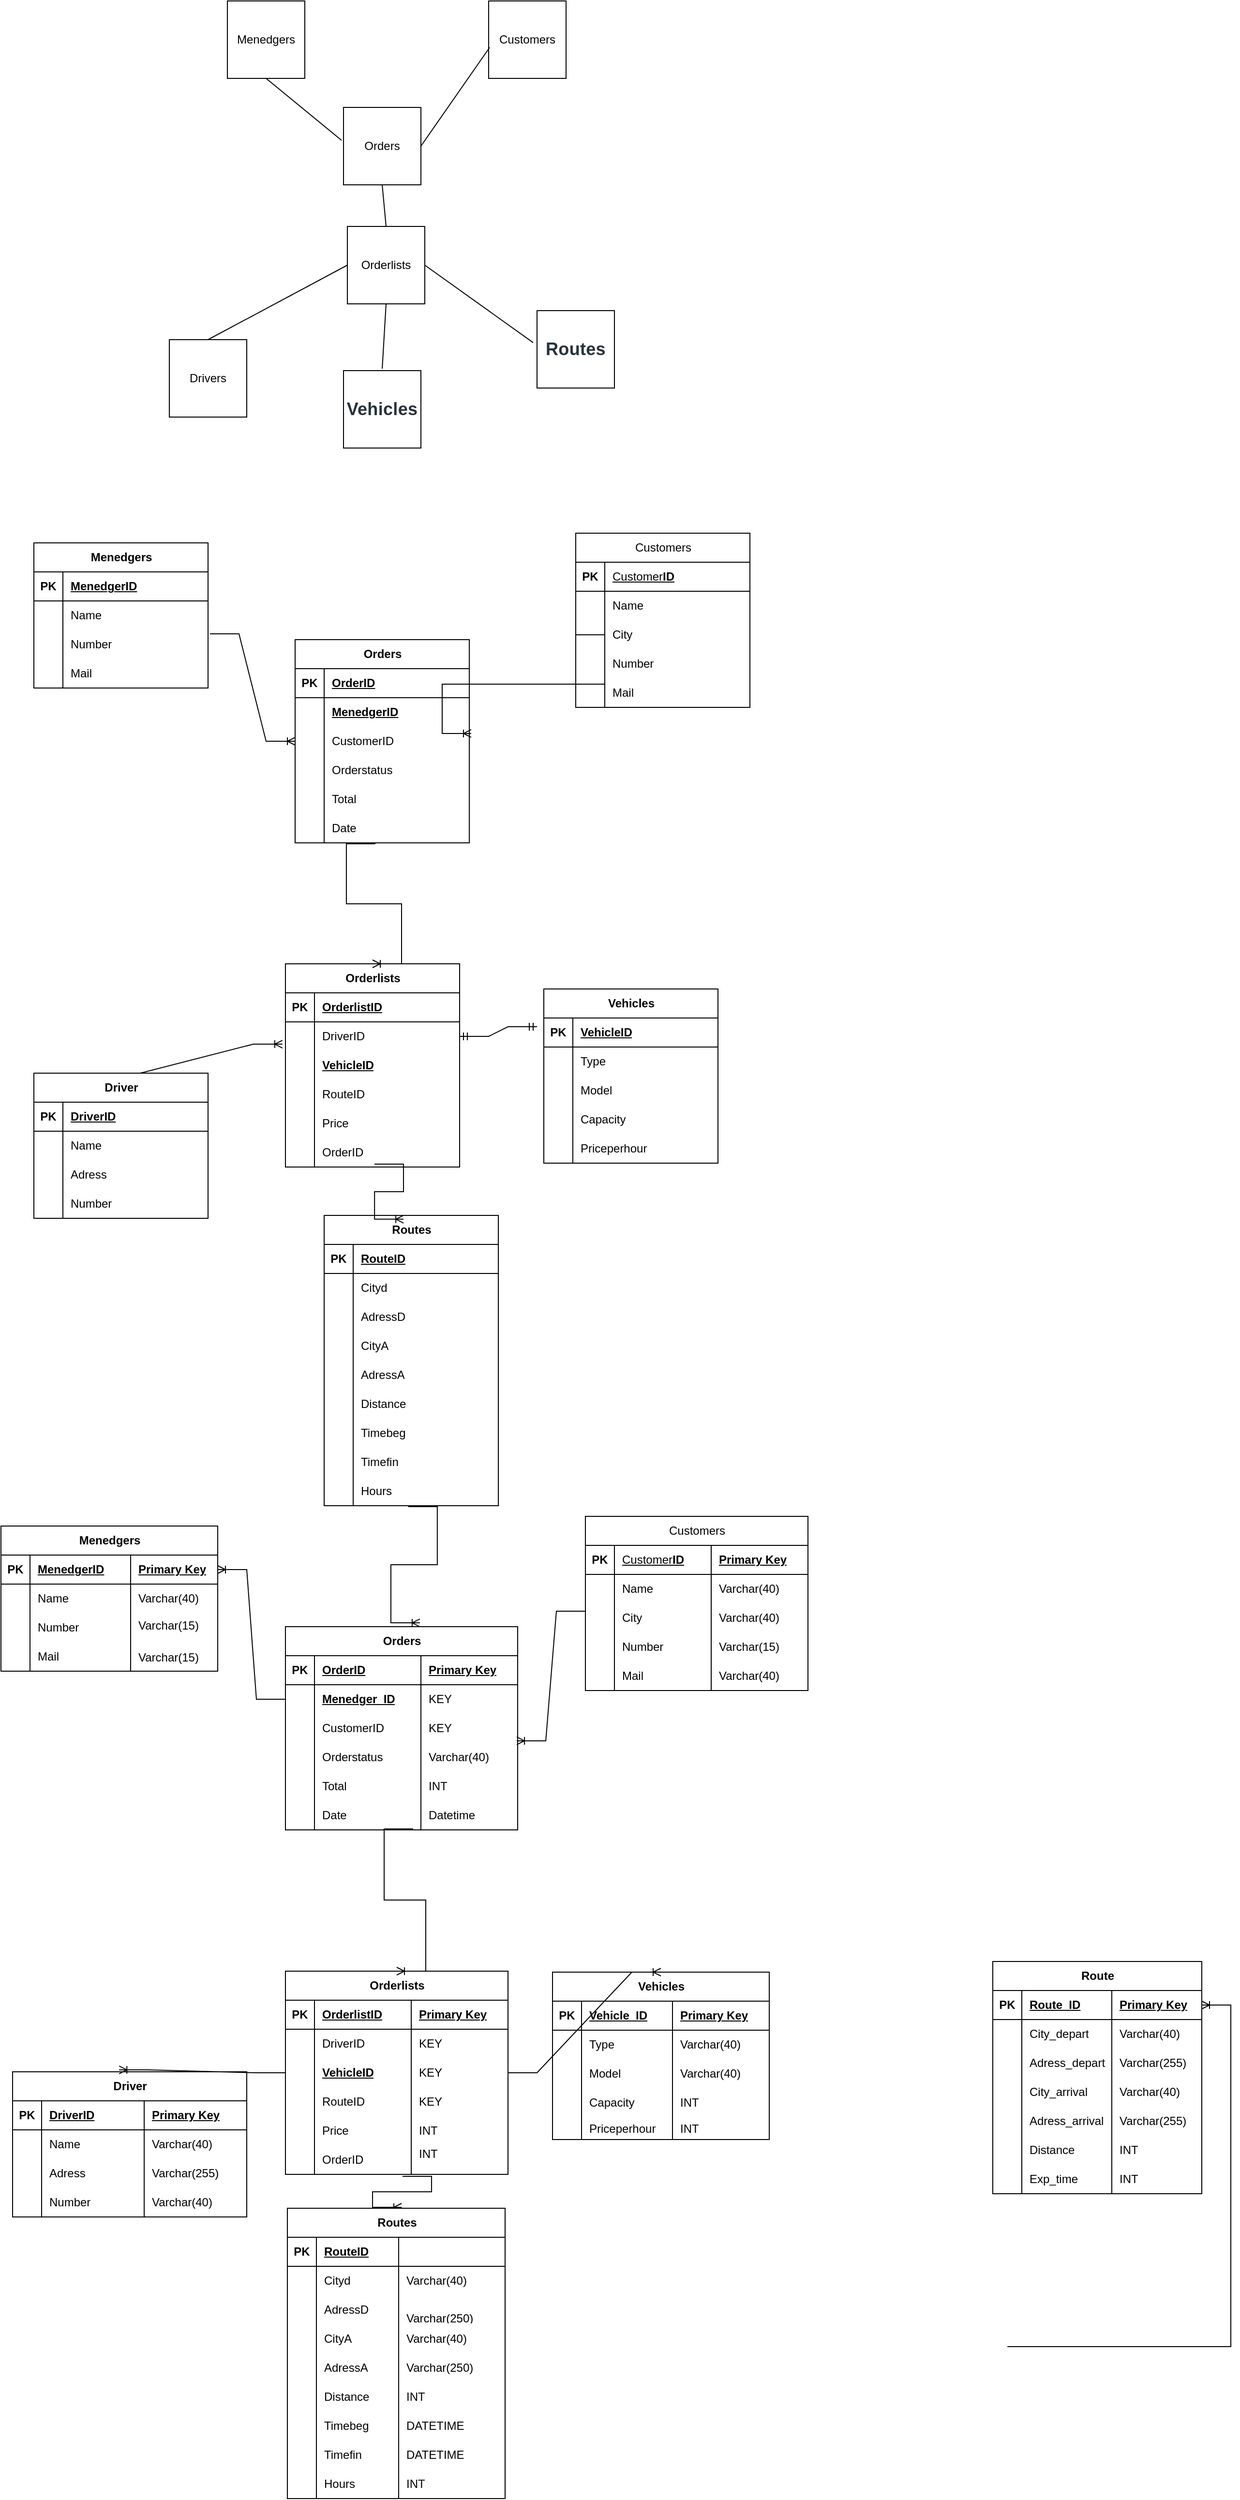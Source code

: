 <mxfile version="26.2.14">
  <diagram name="Страница — 1" id="TO6pwaZObC964aa6uHLb">
    <mxGraphModel dx="864" dy="448" grid="1" gridSize="10" guides="1" tooltips="1" connect="1" arrows="1" fold="1" page="1" pageScale="1" pageWidth="827" pageHeight="1169" math="0" shadow="0">
      <root>
        <mxCell id="0" />
        <mxCell id="1" parent="0" />
        <mxCell id="a7ldfZDVR6SdM5kzXsx--3" value="&lt;br&gt;&lt;b style=&quot;box-sizing: border-box; margin: 0px; padding: 0px; border: 0px; font-size: 18px; vertical-align: baseline; color: rgb(39, 50, 57); font-family: Nunito, sans-serif; font-style: normal; font-variant-ligatures: normal; font-variant-caps: normal; letter-spacing: 0.162px; orphans: 2; text-align: left; text-indent: 0px; text-transform: none; widows: 2; word-spacing: 0px; -webkit-text-stroke-width: 0px; white-space: normal; background-color: rgb(255, 255, 255); text-decoration-thickness: initial; text-decoration-style: initial; text-decoration-color: initial;&quot;&gt;&lt;strong style=&quot;box-sizing: border-box; margin: 0px; padding: 0px; border: 0px; font-size: 18px; vertical-align: baseline;&quot;&gt;Vehicles&lt;/strong&gt;&lt;/b&gt;&lt;div&gt;&lt;br/&gt;&lt;/div&gt;" style="whiteSpace=wrap;html=1;aspect=fixed;" parent="1" vertex="1">
          <mxGeometry x="360" y="472" width="80" height="80" as="geometry" />
        </mxCell>
        <mxCell id="a7ldfZDVR6SdM5kzXsx--4" value="&lt;br&gt;&lt;b style=&quot;box-sizing: border-box; margin: 0px; padding: 0px; border: 0px; font-size: 18px; vertical-align: baseline; color: rgb(39, 50, 57); font-family: Nunito, sans-serif; font-style: normal; font-variant-ligatures: normal; font-variant-caps: normal; letter-spacing: 0.162px; orphans: 2; text-align: left; text-indent: 0px; text-transform: none; widows: 2; word-spacing: 0px; -webkit-text-stroke-width: 0px; white-space: normal; background-color: rgb(255, 255, 255); text-decoration-thickness: initial; text-decoration-style: initial; text-decoration-color: initial;&quot;&gt;&lt;strong style=&quot;box-sizing: border-box; margin: 0px; padding: 0px; border: 0px; font-size: 18px; vertical-align: baseline;&quot;&gt;Routes&lt;/strong&gt;&lt;/b&gt;&lt;div&gt;&lt;br&gt;&lt;/div&gt;" style="whiteSpace=wrap;html=1;aspect=fixed;" parent="1" vertex="1">
          <mxGeometry x="560" y="410" width="80" height="80" as="geometry" />
        </mxCell>
        <mxCell id="a7ldfZDVR6SdM5kzXsx--5" value="Orders" style="whiteSpace=wrap;html=1;aspect=fixed;" parent="1" vertex="1">
          <mxGeometry x="360" y="200" width="80" height="80" as="geometry" />
        </mxCell>
        <mxCell id="a7ldfZDVR6SdM5kzXsx--6" value="Drivers" style="whiteSpace=wrap;html=1;aspect=fixed;" parent="1" vertex="1">
          <mxGeometry x="180" y="440" width="80" height="80" as="geometry" />
        </mxCell>
        <mxCell id="a7ldfZDVR6SdM5kzXsx--8" value="Customers" style="whiteSpace=wrap;html=1;aspect=fixed;" parent="1" vertex="1">
          <mxGeometry x="510" y="90" width="80" height="80" as="geometry" />
        </mxCell>
        <mxCell id="kTXXiRcThi3tU0-zVN6Z-13" value="Menedgers" style="whiteSpace=wrap;html=1;aspect=fixed;" parent="1" vertex="1">
          <mxGeometry x="240" y="90" width="80" height="80" as="geometry" />
        </mxCell>
        <mxCell id="kTXXiRcThi3tU0-zVN6Z-17" value="Driver" style="shape=table;startSize=30;container=1;collapsible=1;childLayout=tableLayout;fixedRows=1;rowLines=0;fontStyle=1;align=center;resizeLast=1;html=1;" parent="1" vertex="1">
          <mxGeometry x="40" y="1198" width="180" height="150" as="geometry" />
        </mxCell>
        <mxCell id="kTXXiRcThi3tU0-zVN6Z-18" value="" style="shape=tableRow;horizontal=0;startSize=0;swimlaneHead=0;swimlaneBody=0;fillColor=none;collapsible=0;dropTarget=0;points=[[0,0.5],[1,0.5]];portConstraint=eastwest;top=0;left=0;right=0;bottom=1;" parent="kTXXiRcThi3tU0-zVN6Z-17" vertex="1">
          <mxGeometry y="30" width="180" height="30" as="geometry" />
        </mxCell>
        <mxCell id="kTXXiRcThi3tU0-zVN6Z-19" value="PK" style="shape=partialRectangle;connectable=0;fillColor=none;top=0;left=0;bottom=0;right=0;fontStyle=1;overflow=hidden;whiteSpace=wrap;html=1;" parent="kTXXiRcThi3tU0-zVN6Z-18" vertex="1">
          <mxGeometry width="30" height="30" as="geometry">
            <mxRectangle width="30" height="30" as="alternateBounds" />
          </mxGeometry>
        </mxCell>
        <mxCell id="kTXXiRcThi3tU0-zVN6Z-20" value="&lt;span style=&quot;text-align: center; text-wrap-mode: nowrap;&quot;&gt;DriverID&lt;/span&gt;" style="shape=partialRectangle;connectable=0;fillColor=none;top=0;left=0;bottom=0;right=0;align=left;spacingLeft=6;fontStyle=5;overflow=hidden;whiteSpace=wrap;html=1;" parent="kTXXiRcThi3tU0-zVN6Z-18" vertex="1">
          <mxGeometry x="30" width="150" height="30" as="geometry">
            <mxRectangle width="150" height="30" as="alternateBounds" />
          </mxGeometry>
        </mxCell>
        <mxCell id="kTXXiRcThi3tU0-zVN6Z-21" value="" style="shape=tableRow;horizontal=0;startSize=0;swimlaneHead=0;swimlaneBody=0;fillColor=none;collapsible=0;dropTarget=0;points=[[0,0.5],[1,0.5]];portConstraint=eastwest;top=0;left=0;right=0;bottom=0;" parent="kTXXiRcThi3tU0-zVN6Z-17" vertex="1">
          <mxGeometry y="60" width="180" height="30" as="geometry" />
        </mxCell>
        <mxCell id="kTXXiRcThi3tU0-zVN6Z-22" value="" style="shape=partialRectangle;connectable=0;fillColor=none;top=0;left=0;bottom=0;right=0;editable=1;overflow=hidden;whiteSpace=wrap;html=1;" parent="kTXXiRcThi3tU0-zVN6Z-21" vertex="1">
          <mxGeometry width="30" height="30" as="geometry">
            <mxRectangle width="30" height="30" as="alternateBounds" />
          </mxGeometry>
        </mxCell>
        <mxCell id="kTXXiRcThi3tU0-zVN6Z-23" value="Name" style="shape=partialRectangle;connectable=0;fillColor=none;top=0;left=0;bottom=0;right=0;align=left;spacingLeft=6;overflow=hidden;whiteSpace=wrap;html=1;" parent="kTXXiRcThi3tU0-zVN6Z-21" vertex="1">
          <mxGeometry x="30" width="150" height="30" as="geometry">
            <mxRectangle width="150" height="30" as="alternateBounds" />
          </mxGeometry>
        </mxCell>
        <mxCell id="kTXXiRcThi3tU0-zVN6Z-24" value="" style="shape=tableRow;horizontal=0;startSize=0;swimlaneHead=0;swimlaneBody=0;fillColor=none;collapsible=0;dropTarget=0;points=[[0,0.5],[1,0.5]];portConstraint=eastwest;top=0;left=0;right=0;bottom=0;" parent="kTXXiRcThi3tU0-zVN6Z-17" vertex="1">
          <mxGeometry y="90" width="180" height="30" as="geometry" />
        </mxCell>
        <mxCell id="kTXXiRcThi3tU0-zVN6Z-25" value="" style="shape=partialRectangle;connectable=0;fillColor=none;top=0;left=0;bottom=0;right=0;editable=1;overflow=hidden;whiteSpace=wrap;html=1;" parent="kTXXiRcThi3tU0-zVN6Z-24" vertex="1">
          <mxGeometry width="30" height="30" as="geometry">
            <mxRectangle width="30" height="30" as="alternateBounds" />
          </mxGeometry>
        </mxCell>
        <mxCell id="kTXXiRcThi3tU0-zVN6Z-26" value="Adress" style="shape=partialRectangle;connectable=0;fillColor=none;top=0;left=0;bottom=0;right=0;align=left;spacingLeft=6;overflow=hidden;whiteSpace=wrap;html=1;" parent="kTXXiRcThi3tU0-zVN6Z-24" vertex="1">
          <mxGeometry x="30" width="150" height="30" as="geometry">
            <mxRectangle width="150" height="30" as="alternateBounds" />
          </mxGeometry>
        </mxCell>
        <mxCell id="kTXXiRcThi3tU0-zVN6Z-27" value="" style="shape=tableRow;horizontal=0;startSize=0;swimlaneHead=0;swimlaneBody=0;fillColor=none;collapsible=0;dropTarget=0;points=[[0,0.5],[1,0.5]];portConstraint=eastwest;top=0;left=0;right=0;bottom=0;" parent="kTXXiRcThi3tU0-zVN6Z-17" vertex="1">
          <mxGeometry y="120" width="180" height="30" as="geometry" />
        </mxCell>
        <mxCell id="kTXXiRcThi3tU0-zVN6Z-28" value="" style="shape=partialRectangle;connectable=0;fillColor=none;top=0;left=0;bottom=0;right=0;editable=1;overflow=hidden;whiteSpace=wrap;html=1;" parent="kTXXiRcThi3tU0-zVN6Z-27" vertex="1">
          <mxGeometry width="30" height="30" as="geometry">
            <mxRectangle width="30" height="30" as="alternateBounds" />
          </mxGeometry>
        </mxCell>
        <mxCell id="kTXXiRcThi3tU0-zVN6Z-29" value="Number" style="shape=partialRectangle;connectable=0;fillColor=none;top=0;left=0;bottom=0;right=0;align=left;spacingLeft=6;overflow=hidden;whiteSpace=wrap;html=1;" parent="kTXXiRcThi3tU0-zVN6Z-27" vertex="1">
          <mxGeometry x="30" width="150" height="30" as="geometry">
            <mxRectangle width="150" height="30" as="alternateBounds" />
          </mxGeometry>
        </mxCell>
        <mxCell id="kTXXiRcThi3tU0-zVN6Z-30" value="Menedgers" style="shape=table;startSize=30;container=1;collapsible=1;childLayout=tableLayout;fixedRows=1;rowLines=0;fontStyle=1;align=center;resizeLast=1;html=1;" parent="1" vertex="1">
          <mxGeometry x="40" y="650" width="180" height="150" as="geometry" />
        </mxCell>
        <mxCell id="kTXXiRcThi3tU0-zVN6Z-31" value="" style="shape=tableRow;horizontal=0;startSize=0;swimlaneHead=0;swimlaneBody=0;fillColor=none;collapsible=0;dropTarget=0;points=[[0,0.5],[1,0.5]];portConstraint=eastwest;top=0;left=0;right=0;bottom=1;" parent="kTXXiRcThi3tU0-zVN6Z-30" vertex="1">
          <mxGeometry y="30" width="180" height="30" as="geometry" />
        </mxCell>
        <mxCell id="kTXXiRcThi3tU0-zVN6Z-32" value="PK" style="shape=partialRectangle;connectable=0;fillColor=none;top=0;left=0;bottom=0;right=0;fontStyle=1;overflow=hidden;whiteSpace=wrap;html=1;" parent="kTXXiRcThi3tU0-zVN6Z-31" vertex="1">
          <mxGeometry width="30" height="30" as="geometry">
            <mxRectangle width="30" height="30" as="alternateBounds" />
          </mxGeometry>
        </mxCell>
        <mxCell id="kTXXiRcThi3tU0-zVN6Z-33" value="MenedgerID" style="shape=partialRectangle;connectable=0;fillColor=none;top=0;left=0;bottom=0;right=0;align=left;spacingLeft=6;fontStyle=5;overflow=hidden;whiteSpace=wrap;html=1;" parent="kTXXiRcThi3tU0-zVN6Z-31" vertex="1">
          <mxGeometry x="30" width="150" height="30" as="geometry">
            <mxRectangle width="150" height="30" as="alternateBounds" />
          </mxGeometry>
        </mxCell>
        <mxCell id="kTXXiRcThi3tU0-zVN6Z-34" value="" style="shape=tableRow;horizontal=0;startSize=0;swimlaneHead=0;swimlaneBody=0;fillColor=none;collapsible=0;dropTarget=0;points=[[0,0.5],[1,0.5]];portConstraint=eastwest;top=0;left=0;right=0;bottom=0;" parent="kTXXiRcThi3tU0-zVN6Z-30" vertex="1">
          <mxGeometry y="60" width="180" height="30" as="geometry" />
        </mxCell>
        <mxCell id="kTXXiRcThi3tU0-zVN6Z-35" value="" style="shape=partialRectangle;connectable=0;fillColor=none;top=0;left=0;bottom=0;right=0;editable=1;overflow=hidden;whiteSpace=wrap;html=1;" parent="kTXXiRcThi3tU0-zVN6Z-34" vertex="1">
          <mxGeometry width="30" height="30" as="geometry">
            <mxRectangle width="30" height="30" as="alternateBounds" />
          </mxGeometry>
        </mxCell>
        <mxCell id="kTXXiRcThi3tU0-zVN6Z-36" value="Name" style="shape=partialRectangle;connectable=0;fillColor=none;top=0;left=0;bottom=0;right=0;align=left;spacingLeft=6;overflow=hidden;whiteSpace=wrap;html=1;" parent="kTXXiRcThi3tU0-zVN6Z-34" vertex="1">
          <mxGeometry x="30" width="150" height="30" as="geometry">
            <mxRectangle width="150" height="30" as="alternateBounds" />
          </mxGeometry>
        </mxCell>
        <mxCell id="kTXXiRcThi3tU0-zVN6Z-40" value="" style="shape=tableRow;horizontal=0;startSize=0;swimlaneHead=0;swimlaneBody=0;fillColor=none;collapsible=0;dropTarget=0;points=[[0,0.5],[1,0.5]];portConstraint=eastwest;top=0;left=0;right=0;bottom=0;" parent="kTXXiRcThi3tU0-zVN6Z-30" vertex="1">
          <mxGeometry y="90" width="180" height="30" as="geometry" />
        </mxCell>
        <mxCell id="kTXXiRcThi3tU0-zVN6Z-41" value="" style="shape=partialRectangle;connectable=0;fillColor=none;top=0;left=0;bottom=0;right=0;editable=1;overflow=hidden;whiteSpace=wrap;html=1;" parent="kTXXiRcThi3tU0-zVN6Z-40" vertex="1">
          <mxGeometry width="30" height="30" as="geometry">
            <mxRectangle width="30" height="30" as="alternateBounds" />
          </mxGeometry>
        </mxCell>
        <mxCell id="kTXXiRcThi3tU0-zVN6Z-42" value="Number" style="shape=partialRectangle;connectable=0;fillColor=none;top=0;left=0;bottom=0;right=0;align=left;spacingLeft=6;overflow=hidden;whiteSpace=wrap;html=1;" parent="kTXXiRcThi3tU0-zVN6Z-40" vertex="1">
          <mxGeometry x="30" width="150" height="30" as="geometry">
            <mxRectangle width="150" height="30" as="alternateBounds" />
          </mxGeometry>
        </mxCell>
        <mxCell id="kTXXiRcThi3tU0-zVN6Z-57" style="shape=tableRow;horizontal=0;startSize=0;swimlaneHead=0;swimlaneBody=0;fillColor=none;collapsible=0;dropTarget=0;points=[[0,0.5],[1,0.5]];portConstraint=eastwest;top=0;left=0;right=0;bottom=0;" parent="kTXXiRcThi3tU0-zVN6Z-30" vertex="1">
          <mxGeometry y="120" width="180" height="30" as="geometry" />
        </mxCell>
        <mxCell id="kTXXiRcThi3tU0-zVN6Z-58" style="shape=partialRectangle;connectable=0;fillColor=none;top=0;left=0;bottom=0;right=0;editable=1;overflow=hidden;whiteSpace=wrap;html=1;" parent="kTXXiRcThi3tU0-zVN6Z-57" vertex="1">
          <mxGeometry width="30" height="30" as="geometry">
            <mxRectangle width="30" height="30" as="alternateBounds" />
          </mxGeometry>
        </mxCell>
        <mxCell id="kTXXiRcThi3tU0-zVN6Z-59" value="Mail" style="shape=partialRectangle;connectable=0;fillColor=none;top=0;left=0;bottom=0;right=0;align=left;spacingLeft=6;overflow=hidden;whiteSpace=wrap;html=1;" parent="kTXXiRcThi3tU0-zVN6Z-57" vertex="1">
          <mxGeometry x="30" width="150" height="30" as="geometry">
            <mxRectangle width="150" height="30" as="alternateBounds" />
          </mxGeometry>
        </mxCell>
        <mxCell id="kTXXiRcThi3tU0-zVN6Z-44" value="Orders" style="shape=table;startSize=30;container=1;collapsible=1;childLayout=tableLayout;fixedRows=1;rowLines=0;fontStyle=1;align=center;resizeLast=1;html=1;" parent="1" vertex="1">
          <mxGeometry x="310" y="750" width="180" height="210" as="geometry" />
        </mxCell>
        <mxCell id="kTXXiRcThi3tU0-zVN6Z-45" value="" style="shape=tableRow;horizontal=0;startSize=0;swimlaneHead=0;swimlaneBody=0;fillColor=none;collapsible=0;dropTarget=0;points=[[0,0.5],[1,0.5]];portConstraint=eastwest;top=0;left=0;right=0;bottom=1;" parent="kTXXiRcThi3tU0-zVN6Z-44" vertex="1">
          <mxGeometry y="30" width="180" height="30" as="geometry" />
        </mxCell>
        <mxCell id="kTXXiRcThi3tU0-zVN6Z-46" value="PK" style="shape=partialRectangle;connectable=0;fillColor=none;top=0;left=0;bottom=0;right=0;fontStyle=1;overflow=hidden;whiteSpace=wrap;html=1;" parent="kTXXiRcThi3tU0-zVN6Z-45" vertex="1">
          <mxGeometry width="30" height="30" as="geometry">
            <mxRectangle width="30" height="30" as="alternateBounds" />
          </mxGeometry>
        </mxCell>
        <mxCell id="kTXXiRcThi3tU0-zVN6Z-47" value="OrderID" style="shape=partialRectangle;connectable=0;fillColor=none;top=0;left=0;bottom=0;right=0;align=left;spacingLeft=6;fontStyle=5;overflow=hidden;whiteSpace=wrap;html=1;" parent="kTXXiRcThi3tU0-zVN6Z-45" vertex="1">
          <mxGeometry x="30" width="150" height="30" as="geometry">
            <mxRectangle width="150" height="30" as="alternateBounds" />
          </mxGeometry>
        </mxCell>
        <mxCell id="kTXXiRcThi3tU0-zVN6Z-48" value="" style="shape=tableRow;horizontal=0;startSize=0;swimlaneHead=0;swimlaneBody=0;fillColor=none;collapsible=0;dropTarget=0;points=[[0,0.5],[1,0.5]];portConstraint=eastwest;top=0;left=0;right=0;bottom=0;" parent="kTXXiRcThi3tU0-zVN6Z-44" vertex="1">
          <mxGeometry y="60" width="180" height="30" as="geometry" />
        </mxCell>
        <mxCell id="kTXXiRcThi3tU0-zVN6Z-49" value="" style="shape=partialRectangle;connectable=0;fillColor=none;top=0;left=0;bottom=0;right=0;editable=1;overflow=hidden;whiteSpace=wrap;html=1;" parent="kTXXiRcThi3tU0-zVN6Z-48" vertex="1">
          <mxGeometry width="30" height="30" as="geometry">
            <mxRectangle width="30" height="30" as="alternateBounds" />
          </mxGeometry>
        </mxCell>
        <mxCell id="kTXXiRcThi3tU0-zVN6Z-50" value="&lt;span style=&quot;font-weight: 700; text-decoration-line: underline;&quot;&gt;MenedgerID&lt;/span&gt;" style="shape=partialRectangle;connectable=0;fillColor=none;top=0;left=0;bottom=0;right=0;align=left;spacingLeft=6;overflow=hidden;whiteSpace=wrap;html=1;" parent="kTXXiRcThi3tU0-zVN6Z-48" vertex="1">
          <mxGeometry x="30" width="150" height="30" as="geometry">
            <mxRectangle width="150" height="30" as="alternateBounds" />
          </mxGeometry>
        </mxCell>
        <mxCell id="kTXXiRcThi3tU0-zVN6Z-60" style="shape=tableRow;horizontal=0;startSize=0;swimlaneHead=0;swimlaneBody=0;fillColor=none;collapsible=0;dropTarget=0;points=[[0,0.5],[1,0.5]];portConstraint=eastwest;top=0;left=0;right=0;bottom=0;" parent="kTXXiRcThi3tU0-zVN6Z-44" vertex="1">
          <mxGeometry y="90" width="180" height="30" as="geometry" />
        </mxCell>
        <mxCell id="kTXXiRcThi3tU0-zVN6Z-61" style="shape=partialRectangle;connectable=0;fillColor=none;top=0;left=0;bottom=0;right=0;editable=1;overflow=hidden;whiteSpace=wrap;html=1;" parent="kTXXiRcThi3tU0-zVN6Z-60" vertex="1">
          <mxGeometry width="30" height="30" as="geometry">
            <mxRectangle width="30" height="30" as="alternateBounds" />
          </mxGeometry>
        </mxCell>
        <mxCell id="kTXXiRcThi3tU0-zVN6Z-62" value="CustomerID" style="shape=partialRectangle;connectable=0;fillColor=none;top=0;left=0;bottom=0;right=0;align=left;spacingLeft=6;overflow=hidden;whiteSpace=wrap;html=1;" parent="kTXXiRcThi3tU0-zVN6Z-60" vertex="1">
          <mxGeometry x="30" width="150" height="30" as="geometry">
            <mxRectangle width="150" height="30" as="alternateBounds" />
          </mxGeometry>
        </mxCell>
        <mxCell id="kTXXiRcThi3tU0-zVN6Z-63" style="shape=tableRow;horizontal=0;startSize=0;swimlaneHead=0;swimlaneBody=0;fillColor=none;collapsible=0;dropTarget=0;points=[[0,0.5],[1,0.5]];portConstraint=eastwest;top=0;left=0;right=0;bottom=0;" parent="kTXXiRcThi3tU0-zVN6Z-44" vertex="1">
          <mxGeometry y="120" width="180" height="30" as="geometry" />
        </mxCell>
        <mxCell id="kTXXiRcThi3tU0-zVN6Z-64" style="shape=partialRectangle;connectable=0;fillColor=none;top=0;left=0;bottom=0;right=0;editable=1;overflow=hidden;whiteSpace=wrap;html=1;" parent="kTXXiRcThi3tU0-zVN6Z-63" vertex="1">
          <mxGeometry width="30" height="30" as="geometry">
            <mxRectangle width="30" height="30" as="alternateBounds" />
          </mxGeometry>
        </mxCell>
        <mxCell id="kTXXiRcThi3tU0-zVN6Z-65" value="Orderstatus" style="shape=partialRectangle;connectable=0;fillColor=none;top=0;left=0;bottom=0;right=0;align=left;spacingLeft=6;overflow=hidden;whiteSpace=wrap;html=1;" parent="kTXXiRcThi3tU0-zVN6Z-63" vertex="1">
          <mxGeometry x="30" width="150" height="30" as="geometry">
            <mxRectangle width="150" height="30" as="alternateBounds" />
          </mxGeometry>
        </mxCell>
        <mxCell id="kTXXiRcThi3tU0-zVN6Z-102" style="shape=tableRow;horizontal=0;startSize=0;swimlaneHead=0;swimlaneBody=0;fillColor=none;collapsible=0;dropTarget=0;points=[[0,0.5],[1,0.5]];portConstraint=eastwest;top=0;left=0;right=0;bottom=0;" parent="kTXXiRcThi3tU0-zVN6Z-44" vertex="1">
          <mxGeometry y="150" width="180" height="30" as="geometry" />
        </mxCell>
        <mxCell id="kTXXiRcThi3tU0-zVN6Z-103" style="shape=partialRectangle;connectable=0;fillColor=none;top=0;left=0;bottom=0;right=0;editable=1;overflow=hidden;whiteSpace=wrap;html=1;" parent="kTXXiRcThi3tU0-zVN6Z-102" vertex="1">
          <mxGeometry width="30" height="30" as="geometry">
            <mxRectangle width="30" height="30" as="alternateBounds" />
          </mxGeometry>
        </mxCell>
        <mxCell id="kTXXiRcThi3tU0-zVN6Z-104" value="Total" style="shape=partialRectangle;connectable=0;fillColor=none;top=0;left=0;bottom=0;right=0;align=left;spacingLeft=6;overflow=hidden;whiteSpace=wrap;html=1;" parent="kTXXiRcThi3tU0-zVN6Z-102" vertex="1">
          <mxGeometry x="30" width="150" height="30" as="geometry">
            <mxRectangle width="150" height="30" as="alternateBounds" />
          </mxGeometry>
        </mxCell>
        <mxCell id="R7EzJwMx-OB4kMByABhM-96" style="shape=tableRow;horizontal=0;startSize=0;swimlaneHead=0;swimlaneBody=0;fillColor=none;collapsible=0;dropTarget=0;points=[[0,0.5],[1,0.5]];portConstraint=eastwest;top=0;left=0;right=0;bottom=0;" parent="kTXXiRcThi3tU0-zVN6Z-44" vertex="1">
          <mxGeometry y="180" width="180" height="30" as="geometry" />
        </mxCell>
        <mxCell id="R7EzJwMx-OB4kMByABhM-97" style="shape=partialRectangle;connectable=0;fillColor=none;top=0;left=0;bottom=0;right=0;editable=1;overflow=hidden;whiteSpace=wrap;html=1;" parent="R7EzJwMx-OB4kMByABhM-96" vertex="1">
          <mxGeometry width="30" height="30" as="geometry">
            <mxRectangle width="30" height="30" as="alternateBounds" />
          </mxGeometry>
        </mxCell>
        <mxCell id="R7EzJwMx-OB4kMByABhM-98" value="Date" style="shape=partialRectangle;connectable=0;fillColor=none;top=0;left=0;bottom=0;right=0;align=left;spacingLeft=6;overflow=hidden;whiteSpace=wrap;html=1;" parent="R7EzJwMx-OB4kMByABhM-96" vertex="1">
          <mxGeometry x="30" width="150" height="30" as="geometry">
            <mxRectangle width="150" height="30" as="alternateBounds" />
          </mxGeometry>
        </mxCell>
        <mxCell id="kTXXiRcThi3tU0-zVN6Z-72" value="&lt;span style=&quot;font-weight: 400; text-wrap-mode: wrap;&quot;&gt;Customers&lt;/span&gt;" style="shape=table;startSize=30;container=1;collapsible=1;childLayout=tableLayout;fixedRows=1;rowLines=0;fontStyle=1;align=center;resizeLast=1;html=1;" parent="1" vertex="1">
          <mxGeometry x="600" y="640" width="180" height="180" as="geometry" />
        </mxCell>
        <mxCell id="kTXXiRcThi3tU0-zVN6Z-73" value="" style="shape=tableRow;horizontal=0;startSize=0;swimlaneHead=0;swimlaneBody=0;fillColor=none;collapsible=0;dropTarget=0;points=[[0,0.5],[1,0.5]];portConstraint=eastwest;top=0;left=0;right=0;bottom=1;" parent="kTXXiRcThi3tU0-zVN6Z-72" vertex="1">
          <mxGeometry y="30" width="180" height="30" as="geometry" />
        </mxCell>
        <mxCell id="kTXXiRcThi3tU0-zVN6Z-74" value="PK" style="shape=partialRectangle;connectable=0;fillColor=none;top=0;left=0;bottom=0;right=0;fontStyle=1;overflow=hidden;whiteSpace=wrap;html=1;" parent="kTXXiRcThi3tU0-zVN6Z-73" vertex="1">
          <mxGeometry width="30" height="30" as="geometry">
            <mxRectangle width="30" height="30" as="alternateBounds" />
          </mxGeometry>
        </mxCell>
        <mxCell id="kTXXiRcThi3tU0-zVN6Z-75" value="&lt;span style=&quot;font-weight: 400; text-align: center;&quot;&gt;Customer&lt;/span&gt;ID" style="shape=partialRectangle;connectable=0;fillColor=none;top=0;left=0;bottom=0;right=0;align=left;spacingLeft=6;fontStyle=5;overflow=hidden;whiteSpace=wrap;html=1;" parent="kTXXiRcThi3tU0-zVN6Z-73" vertex="1">
          <mxGeometry x="30" width="150" height="30" as="geometry">
            <mxRectangle width="150" height="30" as="alternateBounds" />
          </mxGeometry>
        </mxCell>
        <mxCell id="kTXXiRcThi3tU0-zVN6Z-76" value="" style="shape=tableRow;horizontal=0;startSize=0;swimlaneHead=0;swimlaneBody=0;fillColor=none;collapsible=0;dropTarget=0;points=[[0,0.5],[1,0.5]];portConstraint=eastwest;top=0;left=0;right=0;bottom=0;" parent="kTXXiRcThi3tU0-zVN6Z-72" vertex="1">
          <mxGeometry y="60" width="180" height="30" as="geometry" />
        </mxCell>
        <mxCell id="kTXXiRcThi3tU0-zVN6Z-77" value="" style="shape=partialRectangle;connectable=0;fillColor=none;top=0;left=0;bottom=0;right=0;editable=1;overflow=hidden;whiteSpace=wrap;html=1;" parent="kTXXiRcThi3tU0-zVN6Z-76" vertex="1">
          <mxGeometry width="30" height="30" as="geometry">
            <mxRectangle width="30" height="30" as="alternateBounds" />
          </mxGeometry>
        </mxCell>
        <mxCell id="kTXXiRcThi3tU0-zVN6Z-78" value="Name" style="shape=partialRectangle;connectable=0;fillColor=none;top=0;left=0;bottom=0;right=0;align=left;spacingLeft=6;overflow=hidden;whiteSpace=wrap;html=1;" parent="kTXXiRcThi3tU0-zVN6Z-76" vertex="1">
          <mxGeometry x="30" width="150" height="30" as="geometry">
            <mxRectangle width="150" height="30" as="alternateBounds" />
          </mxGeometry>
        </mxCell>
        <mxCell id="kTXXiRcThi3tU0-zVN6Z-79" value="" style="shape=tableRow;horizontal=0;startSize=0;swimlaneHead=0;swimlaneBody=0;fillColor=none;collapsible=0;dropTarget=0;points=[[0,0.5],[1,0.5]];portConstraint=eastwest;top=0;left=0;right=0;bottom=0;" parent="kTXXiRcThi3tU0-zVN6Z-72" vertex="1">
          <mxGeometry y="90" width="180" height="30" as="geometry" />
        </mxCell>
        <mxCell id="kTXXiRcThi3tU0-zVN6Z-80" value="" style="shape=partialRectangle;connectable=0;fillColor=none;top=0;left=0;bottom=0;right=0;editable=1;overflow=hidden;whiteSpace=wrap;html=1;" parent="kTXXiRcThi3tU0-zVN6Z-79" vertex="1">
          <mxGeometry width="30" height="30" as="geometry">
            <mxRectangle width="30" height="30" as="alternateBounds" />
          </mxGeometry>
        </mxCell>
        <mxCell id="kTXXiRcThi3tU0-zVN6Z-81" value="City" style="shape=partialRectangle;connectable=0;fillColor=none;top=0;left=0;bottom=0;right=0;align=left;spacingLeft=6;overflow=hidden;whiteSpace=wrap;html=1;" parent="kTXXiRcThi3tU0-zVN6Z-79" vertex="1">
          <mxGeometry x="30" width="150" height="30" as="geometry">
            <mxRectangle width="150" height="30" as="alternateBounds" />
          </mxGeometry>
        </mxCell>
        <mxCell id="kTXXiRcThi3tU0-zVN6Z-82" value="" style="shape=tableRow;horizontal=0;startSize=0;swimlaneHead=0;swimlaneBody=0;fillColor=none;collapsible=0;dropTarget=0;points=[[0,0.5],[1,0.5]];portConstraint=eastwest;top=0;left=0;right=0;bottom=0;" parent="kTXXiRcThi3tU0-zVN6Z-72" vertex="1">
          <mxGeometry y="120" width="180" height="30" as="geometry" />
        </mxCell>
        <mxCell id="kTXXiRcThi3tU0-zVN6Z-83" value="" style="shape=partialRectangle;connectable=0;fillColor=none;top=0;left=0;bottom=0;right=0;editable=1;overflow=hidden;whiteSpace=wrap;html=1;" parent="kTXXiRcThi3tU0-zVN6Z-82" vertex="1">
          <mxGeometry width="30" height="30" as="geometry">
            <mxRectangle width="30" height="30" as="alternateBounds" />
          </mxGeometry>
        </mxCell>
        <mxCell id="kTXXiRcThi3tU0-zVN6Z-84" value="Number" style="shape=partialRectangle;connectable=0;fillColor=none;top=0;left=0;bottom=0;right=0;align=left;spacingLeft=6;overflow=hidden;whiteSpace=wrap;html=1;" parent="kTXXiRcThi3tU0-zVN6Z-82" vertex="1">
          <mxGeometry x="30" width="150" height="30" as="geometry">
            <mxRectangle width="150" height="30" as="alternateBounds" />
          </mxGeometry>
        </mxCell>
        <mxCell id="kTXXiRcThi3tU0-zVN6Z-85" style="shape=tableRow;horizontal=0;startSize=0;swimlaneHead=0;swimlaneBody=0;fillColor=none;collapsible=0;dropTarget=0;points=[[0,0.5],[1,0.5]];portConstraint=eastwest;top=0;left=0;right=0;bottom=0;" parent="kTXXiRcThi3tU0-zVN6Z-72" vertex="1">
          <mxGeometry y="150" width="180" height="30" as="geometry" />
        </mxCell>
        <mxCell id="kTXXiRcThi3tU0-zVN6Z-86" style="shape=partialRectangle;connectable=0;fillColor=none;top=0;left=0;bottom=0;right=0;editable=1;overflow=hidden;whiteSpace=wrap;html=1;" parent="kTXXiRcThi3tU0-zVN6Z-85" vertex="1">
          <mxGeometry width="30" height="30" as="geometry">
            <mxRectangle width="30" height="30" as="alternateBounds" />
          </mxGeometry>
        </mxCell>
        <mxCell id="kTXXiRcThi3tU0-zVN6Z-87" value="Mail" style="shape=partialRectangle;connectable=0;fillColor=none;top=0;left=0;bottom=0;right=0;align=left;spacingLeft=6;overflow=hidden;whiteSpace=wrap;html=1;" parent="kTXXiRcThi3tU0-zVN6Z-85" vertex="1">
          <mxGeometry x="30" width="150" height="30" as="geometry">
            <mxRectangle width="150" height="30" as="alternateBounds" />
          </mxGeometry>
        </mxCell>
        <mxCell id="kTXXiRcThi3tU0-zVN6Z-89" value="Vehicles" style="shape=table;startSize=30;container=1;collapsible=1;childLayout=tableLayout;fixedRows=1;rowLines=0;fontStyle=1;align=center;resizeLast=1;html=1;" parent="1" vertex="1">
          <mxGeometry x="567" y="1111" width="180" height="180" as="geometry" />
        </mxCell>
        <mxCell id="kTXXiRcThi3tU0-zVN6Z-90" value="" style="shape=tableRow;horizontal=0;startSize=0;swimlaneHead=0;swimlaneBody=0;fillColor=none;collapsible=0;dropTarget=0;points=[[0,0.5],[1,0.5]];portConstraint=eastwest;top=0;left=0;right=0;bottom=1;" parent="kTXXiRcThi3tU0-zVN6Z-89" vertex="1">
          <mxGeometry y="30" width="180" height="30" as="geometry" />
        </mxCell>
        <mxCell id="kTXXiRcThi3tU0-zVN6Z-91" value="PK" style="shape=partialRectangle;connectable=0;fillColor=none;top=0;left=0;bottom=0;right=0;fontStyle=1;overflow=hidden;whiteSpace=wrap;html=1;" parent="kTXXiRcThi3tU0-zVN6Z-90" vertex="1">
          <mxGeometry width="30" height="30" as="geometry">
            <mxRectangle width="30" height="30" as="alternateBounds" />
          </mxGeometry>
        </mxCell>
        <mxCell id="kTXXiRcThi3tU0-zVN6Z-92" value="VehicleID" style="shape=partialRectangle;connectable=0;fillColor=none;top=0;left=0;bottom=0;right=0;align=left;spacingLeft=6;fontStyle=5;overflow=hidden;whiteSpace=wrap;html=1;" parent="kTXXiRcThi3tU0-zVN6Z-90" vertex="1">
          <mxGeometry x="30" width="150" height="30" as="geometry">
            <mxRectangle width="150" height="30" as="alternateBounds" />
          </mxGeometry>
        </mxCell>
        <mxCell id="kTXXiRcThi3tU0-zVN6Z-93" value="" style="shape=tableRow;horizontal=0;startSize=0;swimlaneHead=0;swimlaneBody=0;fillColor=none;collapsible=0;dropTarget=0;points=[[0,0.5],[1,0.5]];portConstraint=eastwest;top=0;left=0;right=0;bottom=0;" parent="kTXXiRcThi3tU0-zVN6Z-89" vertex="1">
          <mxGeometry y="60" width="180" height="30" as="geometry" />
        </mxCell>
        <mxCell id="kTXXiRcThi3tU0-zVN6Z-94" value="" style="shape=partialRectangle;connectable=0;fillColor=none;top=0;left=0;bottom=0;right=0;editable=1;overflow=hidden;whiteSpace=wrap;html=1;" parent="kTXXiRcThi3tU0-zVN6Z-93" vertex="1">
          <mxGeometry width="30" height="30" as="geometry">
            <mxRectangle width="30" height="30" as="alternateBounds" />
          </mxGeometry>
        </mxCell>
        <mxCell id="kTXXiRcThi3tU0-zVN6Z-95" value="Type" style="shape=partialRectangle;connectable=0;fillColor=none;top=0;left=0;bottom=0;right=0;align=left;spacingLeft=6;overflow=hidden;whiteSpace=wrap;html=1;" parent="kTXXiRcThi3tU0-zVN6Z-93" vertex="1">
          <mxGeometry x="30" width="150" height="30" as="geometry">
            <mxRectangle width="150" height="30" as="alternateBounds" />
          </mxGeometry>
        </mxCell>
        <mxCell id="kTXXiRcThi3tU0-zVN6Z-108" style="shape=tableRow;horizontal=0;startSize=0;swimlaneHead=0;swimlaneBody=0;fillColor=none;collapsible=0;dropTarget=0;points=[[0,0.5],[1,0.5]];portConstraint=eastwest;top=0;left=0;right=0;bottom=0;" parent="kTXXiRcThi3tU0-zVN6Z-89" vertex="1">
          <mxGeometry y="90" width="180" height="30" as="geometry" />
        </mxCell>
        <mxCell id="kTXXiRcThi3tU0-zVN6Z-109" style="shape=partialRectangle;connectable=0;fillColor=none;top=0;left=0;bottom=0;right=0;editable=1;overflow=hidden;whiteSpace=wrap;html=1;" parent="kTXXiRcThi3tU0-zVN6Z-108" vertex="1">
          <mxGeometry width="30" height="30" as="geometry">
            <mxRectangle width="30" height="30" as="alternateBounds" />
          </mxGeometry>
        </mxCell>
        <mxCell id="kTXXiRcThi3tU0-zVN6Z-110" value="Model" style="shape=partialRectangle;connectable=0;fillColor=none;top=0;left=0;bottom=0;right=0;align=left;spacingLeft=6;overflow=hidden;whiteSpace=wrap;html=1;" parent="kTXXiRcThi3tU0-zVN6Z-108" vertex="1">
          <mxGeometry x="30" width="150" height="30" as="geometry">
            <mxRectangle width="150" height="30" as="alternateBounds" />
          </mxGeometry>
        </mxCell>
        <mxCell id="kTXXiRcThi3tU0-zVN6Z-99" value="" style="shape=tableRow;horizontal=0;startSize=0;swimlaneHead=0;swimlaneBody=0;fillColor=none;collapsible=0;dropTarget=0;points=[[0,0.5],[1,0.5]];portConstraint=eastwest;top=0;left=0;right=0;bottom=0;" parent="kTXXiRcThi3tU0-zVN6Z-89" vertex="1">
          <mxGeometry y="120" width="180" height="30" as="geometry" />
        </mxCell>
        <mxCell id="kTXXiRcThi3tU0-zVN6Z-100" value="" style="shape=partialRectangle;connectable=0;fillColor=none;top=0;left=0;bottom=0;right=0;editable=1;overflow=hidden;whiteSpace=wrap;html=1;" parent="kTXXiRcThi3tU0-zVN6Z-99" vertex="1">
          <mxGeometry width="30" height="30" as="geometry">
            <mxRectangle width="30" height="30" as="alternateBounds" />
          </mxGeometry>
        </mxCell>
        <mxCell id="kTXXiRcThi3tU0-zVN6Z-101" value="Capacity" style="shape=partialRectangle;connectable=0;fillColor=none;top=0;left=0;bottom=0;right=0;align=left;spacingLeft=6;overflow=hidden;whiteSpace=wrap;html=1;" parent="kTXXiRcThi3tU0-zVN6Z-99" vertex="1">
          <mxGeometry x="30" width="150" height="30" as="geometry">
            <mxRectangle width="150" height="30" as="alternateBounds" />
          </mxGeometry>
        </mxCell>
        <mxCell id="kTXXiRcThi3tU0-zVN6Z-105" style="shape=tableRow;horizontal=0;startSize=0;swimlaneHead=0;swimlaneBody=0;fillColor=none;collapsible=0;dropTarget=0;points=[[0,0.5],[1,0.5]];portConstraint=eastwest;top=0;left=0;right=0;bottom=0;" parent="kTXXiRcThi3tU0-zVN6Z-89" vertex="1">
          <mxGeometry y="150" width="180" height="30" as="geometry" />
        </mxCell>
        <mxCell id="kTXXiRcThi3tU0-zVN6Z-106" style="shape=partialRectangle;connectable=0;fillColor=none;top=0;left=0;bottom=0;right=0;editable=1;overflow=hidden;whiteSpace=wrap;html=1;" parent="kTXXiRcThi3tU0-zVN6Z-105" vertex="1">
          <mxGeometry width="30" height="30" as="geometry">
            <mxRectangle width="30" height="30" as="alternateBounds" />
          </mxGeometry>
        </mxCell>
        <mxCell id="kTXXiRcThi3tU0-zVN6Z-107" value="Priceperhour" style="shape=partialRectangle;connectable=0;fillColor=none;top=0;left=0;bottom=0;right=0;align=left;spacingLeft=6;overflow=hidden;whiteSpace=wrap;html=1;" parent="kTXXiRcThi3tU0-zVN6Z-105" vertex="1">
          <mxGeometry x="30" width="150" height="30" as="geometry">
            <mxRectangle width="150" height="30" as="alternateBounds" />
          </mxGeometry>
        </mxCell>
        <mxCell id="kTXXiRcThi3tU0-zVN6Z-124" value="Routes" style="shape=table;startSize=30;container=1;collapsible=1;childLayout=tableLayout;fixedRows=1;rowLines=0;fontStyle=1;align=center;resizeLast=1;html=1;" parent="1" vertex="1">
          <mxGeometry x="340" y="1345" width="180" height="300" as="geometry" />
        </mxCell>
        <mxCell id="kTXXiRcThi3tU0-zVN6Z-125" value="" style="shape=tableRow;horizontal=0;startSize=0;swimlaneHead=0;swimlaneBody=0;fillColor=none;collapsible=0;dropTarget=0;points=[[0,0.5],[1,0.5]];portConstraint=eastwest;top=0;left=0;right=0;bottom=1;" parent="kTXXiRcThi3tU0-zVN6Z-124" vertex="1">
          <mxGeometry y="30" width="180" height="30" as="geometry" />
        </mxCell>
        <mxCell id="kTXXiRcThi3tU0-zVN6Z-126" value="PK" style="shape=partialRectangle;connectable=0;fillColor=none;top=0;left=0;bottom=0;right=0;fontStyle=1;overflow=hidden;whiteSpace=wrap;html=1;" parent="kTXXiRcThi3tU0-zVN6Z-125" vertex="1">
          <mxGeometry width="30" height="30" as="geometry">
            <mxRectangle width="30" height="30" as="alternateBounds" />
          </mxGeometry>
        </mxCell>
        <mxCell id="kTXXiRcThi3tU0-zVN6Z-127" value="RouteID" style="shape=partialRectangle;connectable=0;fillColor=none;top=0;left=0;bottom=0;right=0;align=left;spacingLeft=6;fontStyle=5;overflow=hidden;whiteSpace=wrap;html=1;" parent="kTXXiRcThi3tU0-zVN6Z-125" vertex="1">
          <mxGeometry x="30" width="150" height="30" as="geometry">
            <mxRectangle width="150" height="30" as="alternateBounds" />
          </mxGeometry>
        </mxCell>
        <mxCell id="kTXXiRcThi3tU0-zVN6Z-128" value="" style="shape=tableRow;horizontal=0;startSize=0;swimlaneHead=0;swimlaneBody=0;fillColor=none;collapsible=0;dropTarget=0;points=[[0,0.5],[1,0.5]];portConstraint=eastwest;top=0;left=0;right=0;bottom=0;" parent="kTXXiRcThi3tU0-zVN6Z-124" vertex="1">
          <mxGeometry y="60" width="180" height="30" as="geometry" />
        </mxCell>
        <mxCell id="kTXXiRcThi3tU0-zVN6Z-129" value="" style="shape=partialRectangle;connectable=0;fillColor=none;top=0;left=0;bottom=0;right=0;editable=1;overflow=hidden;whiteSpace=wrap;html=1;" parent="kTXXiRcThi3tU0-zVN6Z-128" vertex="1">
          <mxGeometry width="30" height="30" as="geometry">
            <mxRectangle width="30" height="30" as="alternateBounds" />
          </mxGeometry>
        </mxCell>
        <mxCell id="kTXXiRcThi3tU0-zVN6Z-130" value="Cityd" style="shape=partialRectangle;connectable=0;fillColor=none;top=0;left=0;bottom=0;right=0;align=left;spacingLeft=6;overflow=hidden;whiteSpace=wrap;html=1;" parent="kTXXiRcThi3tU0-zVN6Z-128" vertex="1">
          <mxGeometry x="30" width="150" height="30" as="geometry">
            <mxRectangle width="150" height="30" as="alternateBounds" />
          </mxGeometry>
        </mxCell>
        <mxCell id="kTXXiRcThi3tU0-zVN6Z-131" value="" style="shape=tableRow;horizontal=0;startSize=0;swimlaneHead=0;swimlaneBody=0;fillColor=none;collapsible=0;dropTarget=0;points=[[0,0.5],[1,0.5]];portConstraint=eastwest;top=0;left=0;right=0;bottom=0;" parent="kTXXiRcThi3tU0-zVN6Z-124" vertex="1">
          <mxGeometry y="90" width="180" height="30" as="geometry" />
        </mxCell>
        <mxCell id="kTXXiRcThi3tU0-zVN6Z-132" value="" style="shape=partialRectangle;connectable=0;fillColor=none;top=0;left=0;bottom=0;right=0;editable=1;overflow=hidden;whiteSpace=wrap;html=1;" parent="kTXXiRcThi3tU0-zVN6Z-131" vertex="1">
          <mxGeometry width="30" height="30" as="geometry">
            <mxRectangle width="30" height="30" as="alternateBounds" />
          </mxGeometry>
        </mxCell>
        <mxCell id="kTXXiRcThi3tU0-zVN6Z-133" value="AdressD" style="shape=partialRectangle;connectable=0;fillColor=none;top=0;left=0;bottom=0;right=0;align=left;spacingLeft=6;overflow=hidden;whiteSpace=wrap;html=1;" parent="kTXXiRcThi3tU0-zVN6Z-131" vertex="1">
          <mxGeometry x="30" width="150" height="30" as="geometry">
            <mxRectangle width="150" height="30" as="alternateBounds" />
          </mxGeometry>
        </mxCell>
        <mxCell id="kTXXiRcThi3tU0-zVN6Z-134" value="" style="shape=tableRow;horizontal=0;startSize=0;swimlaneHead=0;swimlaneBody=0;fillColor=none;collapsible=0;dropTarget=0;points=[[0,0.5],[1,0.5]];portConstraint=eastwest;top=0;left=0;right=0;bottom=0;" parent="kTXXiRcThi3tU0-zVN6Z-124" vertex="1">
          <mxGeometry y="120" width="180" height="30" as="geometry" />
        </mxCell>
        <mxCell id="kTXXiRcThi3tU0-zVN6Z-135" value="" style="shape=partialRectangle;connectable=0;fillColor=none;top=0;left=0;bottom=0;right=0;editable=1;overflow=hidden;whiteSpace=wrap;html=1;" parent="kTXXiRcThi3tU0-zVN6Z-134" vertex="1">
          <mxGeometry width="30" height="30" as="geometry">
            <mxRectangle width="30" height="30" as="alternateBounds" />
          </mxGeometry>
        </mxCell>
        <mxCell id="kTXXiRcThi3tU0-zVN6Z-136" value="CityA" style="shape=partialRectangle;connectable=0;fillColor=none;top=0;left=0;bottom=0;right=0;align=left;spacingLeft=6;overflow=hidden;whiteSpace=wrap;html=1;" parent="kTXXiRcThi3tU0-zVN6Z-134" vertex="1">
          <mxGeometry x="30" width="150" height="30" as="geometry">
            <mxRectangle width="150" height="30" as="alternateBounds" />
          </mxGeometry>
        </mxCell>
        <mxCell id="kTXXiRcThi3tU0-zVN6Z-137" style="shape=tableRow;horizontal=0;startSize=0;swimlaneHead=0;swimlaneBody=0;fillColor=none;collapsible=0;dropTarget=0;points=[[0,0.5],[1,0.5]];portConstraint=eastwest;top=0;left=0;right=0;bottom=0;" parent="kTXXiRcThi3tU0-zVN6Z-124" vertex="1">
          <mxGeometry y="150" width="180" height="30" as="geometry" />
        </mxCell>
        <mxCell id="kTXXiRcThi3tU0-zVN6Z-138" style="shape=partialRectangle;connectable=0;fillColor=none;top=0;left=0;bottom=0;right=0;editable=1;overflow=hidden;whiteSpace=wrap;html=1;" parent="kTXXiRcThi3tU0-zVN6Z-137" vertex="1">
          <mxGeometry width="30" height="30" as="geometry">
            <mxRectangle width="30" height="30" as="alternateBounds" />
          </mxGeometry>
        </mxCell>
        <mxCell id="kTXXiRcThi3tU0-zVN6Z-139" value="AdressA" style="shape=partialRectangle;connectable=0;fillColor=none;top=0;left=0;bottom=0;right=0;align=left;spacingLeft=6;overflow=hidden;whiteSpace=wrap;html=1;" parent="kTXXiRcThi3tU0-zVN6Z-137" vertex="1">
          <mxGeometry x="30" width="150" height="30" as="geometry">
            <mxRectangle width="150" height="30" as="alternateBounds" />
          </mxGeometry>
        </mxCell>
        <mxCell id="kTXXiRcThi3tU0-zVN6Z-332" style="shape=tableRow;horizontal=0;startSize=0;swimlaneHead=0;swimlaneBody=0;fillColor=none;collapsible=0;dropTarget=0;points=[[0,0.5],[1,0.5]];portConstraint=eastwest;top=0;left=0;right=0;bottom=0;" parent="kTXXiRcThi3tU0-zVN6Z-124" vertex="1">
          <mxGeometry y="180" width="180" height="30" as="geometry" />
        </mxCell>
        <mxCell id="kTXXiRcThi3tU0-zVN6Z-333" style="shape=partialRectangle;connectable=0;fillColor=none;top=0;left=0;bottom=0;right=0;editable=1;overflow=hidden;whiteSpace=wrap;html=1;" parent="kTXXiRcThi3tU0-zVN6Z-332" vertex="1">
          <mxGeometry width="30" height="30" as="geometry">
            <mxRectangle width="30" height="30" as="alternateBounds" />
          </mxGeometry>
        </mxCell>
        <mxCell id="kTXXiRcThi3tU0-zVN6Z-334" value="Distance" style="shape=partialRectangle;connectable=0;fillColor=none;top=0;left=0;bottom=0;right=0;align=left;spacingLeft=6;overflow=hidden;whiteSpace=wrap;html=1;" parent="kTXXiRcThi3tU0-zVN6Z-332" vertex="1">
          <mxGeometry x="30" width="150" height="30" as="geometry">
            <mxRectangle width="150" height="30" as="alternateBounds" />
          </mxGeometry>
        </mxCell>
        <mxCell id="kTXXiRcThi3tU0-zVN6Z-335" style="shape=tableRow;horizontal=0;startSize=0;swimlaneHead=0;swimlaneBody=0;fillColor=none;collapsible=0;dropTarget=0;points=[[0,0.5],[1,0.5]];portConstraint=eastwest;top=0;left=0;right=0;bottom=0;" parent="kTXXiRcThi3tU0-zVN6Z-124" vertex="1">
          <mxGeometry y="210" width="180" height="30" as="geometry" />
        </mxCell>
        <mxCell id="kTXXiRcThi3tU0-zVN6Z-336" style="shape=partialRectangle;connectable=0;fillColor=none;top=0;left=0;bottom=0;right=0;editable=1;overflow=hidden;whiteSpace=wrap;html=1;" parent="kTXXiRcThi3tU0-zVN6Z-335" vertex="1">
          <mxGeometry width="30" height="30" as="geometry">
            <mxRectangle width="30" height="30" as="alternateBounds" />
          </mxGeometry>
        </mxCell>
        <mxCell id="kTXXiRcThi3tU0-zVN6Z-337" value="Timebeg" style="shape=partialRectangle;connectable=0;fillColor=none;top=0;left=0;bottom=0;right=0;align=left;spacingLeft=6;overflow=hidden;whiteSpace=wrap;html=1;" parent="kTXXiRcThi3tU0-zVN6Z-335" vertex="1">
          <mxGeometry x="30" width="150" height="30" as="geometry">
            <mxRectangle width="150" height="30" as="alternateBounds" />
          </mxGeometry>
        </mxCell>
        <mxCell id="R7EzJwMx-OB4kMByABhM-12" style="shape=tableRow;horizontal=0;startSize=0;swimlaneHead=0;swimlaneBody=0;fillColor=none;collapsible=0;dropTarget=0;points=[[0,0.5],[1,0.5]];portConstraint=eastwest;top=0;left=0;right=0;bottom=0;" parent="kTXXiRcThi3tU0-zVN6Z-124" vertex="1">
          <mxGeometry y="240" width="180" height="30" as="geometry" />
        </mxCell>
        <mxCell id="R7EzJwMx-OB4kMByABhM-13" style="shape=partialRectangle;connectable=0;fillColor=none;top=0;left=0;bottom=0;right=0;editable=1;overflow=hidden;whiteSpace=wrap;html=1;" parent="R7EzJwMx-OB4kMByABhM-12" vertex="1">
          <mxGeometry width="30" height="30" as="geometry">
            <mxRectangle width="30" height="30" as="alternateBounds" />
          </mxGeometry>
        </mxCell>
        <mxCell id="R7EzJwMx-OB4kMByABhM-14" value="Timefin" style="shape=partialRectangle;connectable=0;fillColor=none;top=0;left=0;bottom=0;right=0;align=left;spacingLeft=6;overflow=hidden;whiteSpace=wrap;html=1;" parent="R7EzJwMx-OB4kMByABhM-12" vertex="1">
          <mxGeometry x="30" width="150" height="30" as="geometry">
            <mxRectangle width="150" height="30" as="alternateBounds" />
          </mxGeometry>
        </mxCell>
        <mxCell id="R7EzJwMx-OB4kMByABhM-15" style="shape=tableRow;horizontal=0;startSize=0;swimlaneHead=0;swimlaneBody=0;fillColor=none;collapsible=0;dropTarget=0;points=[[0,0.5],[1,0.5]];portConstraint=eastwest;top=0;left=0;right=0;bottom=0;" parent="kTXXiRcThi3tU0-zVN6Z-124" vertex="1">
          <mxGeometry y="270" width="180" height="30" as="geometry" />
        </mxCell>
        <mxCell id="R7EzJwMx-OB4kMByABhM-16" style="shape=partialRectangle;connectable=0;fillColor=none;top=0;left=0;bottom=0;right=0;editable=1;overflow=hidden;whiteSpace=wrap;html=1;" parent="R7EzJwMx-OB4kMByABhM-15" vertex="1">
          <mxGeometry width="30" height="30" as="geometry">
            <mxRectangle width="30" height="30" as="alternateBounds" />
          </mxGeometry>
        </mxCell>
        <mxCell id="R7EzJwMx-OB4kMByABhM-17" value="Hours" style="shape=partialRectangle;connectable=0;fillColor=none;top=0;left=0;bottom=0;right=0;align=left;spacingLeft=6;overflow=hidden;whiteSpace=wrap;html=1;" parent="R7EzJwMx-OB4kMByABhM-15" vertex="1">
          <mxGeometry x="30" width="150" height="30" as="geometry">
            <mxRectangle width="150" height="30" as="alternateBounds" />
          </mxGeometry>
        </mxCell>
        <mxCell id="kTXXiRcThi3tU0-zVN6Z-143" value="" style="edgeStyle=entityRelationEdgeStyle;fontSize=12;html=1;endArrow=ERoneToMany;rounded=0;exitX=1.011;exitY=1.133;exitDx=0;exitDy=0;exitPerimeter=0;entryX=0;entryY=0.5;entryDx=0;entryDy=0;" parent="1" source="kTXXiRcThi3tU0-zVN6Z-34" target="kTXXiRcThi3tU0-zVN6Z-60" edge="1">
          <mxGeometry width="100" height="100" relative="1" as="geometry">
            <mxPoint x="380" y="880" as="sourcePoint" />
            <mxPoint x="250" y="870" as="targetPoint" />
            <Array as="points">
              <mxPoint x="310" y="850" />
            </Array>
          </mxGeometry>
        </mxCell>
        <mxCell id="kTXXiRcThi3tU0-zVN6Z-146" value="" style="edgeStyle=entityRelationEdgeStyle;fontSize=12;html=1;endArrow=ERoneToMany;rounded=0;entryX=1.011;entryY=0.233;entryDx=0;entryDy=0;entryPerimeter=0;exitX=0;exitY=0.5;exitDx=0;exitDy=0;" parent="1" source="kTXXiRcThi3tU0-zVN6Z-79" edge="1">
          <mxGeometry width="100" height="100" relative="1" as="geometry">
            <mxPoint x="380" y="880" as="sourcePoint" />
            <mxPoint x="491.98" y="846.99" as="targetPoint" />
            <Array as="points">
              <mxPoint x="540" y="830" />
              <mxPoint x="580" y="770" />
              <mxPoint x="530" y="830" />
            </Array>
          </mxGeometry>
        </mxCell>
        <mxCell id="kTXXiRcThi3tU0-zVN6Z-147" value="Orderlists" style="shape=table;startSize=30;container=1;collapsible=1;childLayout=tableLayout;fixedRows=1;rowLines=0;fontStyle=1;align=center;resizeLast=1;html=1;" parent="1" vertex="1">
          <mxGeometry x="300" y="1085" width="180" height="210" as="geometry" />
        </mxCell>
        <mxCell id="kTXXiRcThi3tU0-zVN6Z-148" value="" style="shape=tableRow;horizontal=0;startSize=0;swimlaneHead=0;swimlaneBody=0;fillColor=none;collapsible=0;dropTarget=0;points=[[0,0.5],[1,0.5]];portConstraint=eastwest;top=0;left=0;right=0;bottom=1;" parent="kTXXiRcThi3tU0-zVN6Z-147" vertex="1">
          <mxGeometry y="30" width="180" height="30" as="geometry" />
        </mxCell>
        <mxCell id="kTXXiRcThi3tU0-zVN6Z-149" value="PK" style="shape=partialRectangle;connectable=0;fillColor=none;top=0;left=0;bottom=0;right=0;fontStyle=1;overflow=hidden;whiteSpace=wrap;html=1;" parent="kTXXiRcThi3tU0-zVN6Z-148" vertex="1">
          <mxGeometry width="30" height="30" as="geometry">
            <mxRectangle width="30" height="30" as="alternateBounds" />
          </mxGeometry>
        </mxCell>
        <mxCell id="kTXXiRcThi3tU0-zVN6Z-150" value="&lt;span style=&quot;text-align: center; text-wrap-mode: nowrap;&quot;&gt;OrderlistID&lt;/span&gt;" style="shape=partialRectangle;connectable=0;fillColor=none;top=0;left=0;bottom=0;right=0;align=left;spacingLeft=6;fontStyle=5;overflow=hidden;whiteSpace=wrap;html=1;" parent="kTXXiRcThi3tU0-zVN6Z-148" vertex="1">
          <mxGeometry x="30" width="150" height="30" as="geometry">
            <mxRectangle width="150" height="30" as="alternateBounds" />
          </mxGeometry>
        </mxCell>
        <mxCell id="kTXXiRcThi3tU0-zVN6Z-151" value="" style="shape=tableRow;horizontal=0;startSize=0;swimlaneHead=0;swimlaneBody=0;fillColor=none;collapsible=0;dropTarget=0;points=[[0,0.5],[1,0.5]];portConstraint=eastwest;top=0;left=0;right=0;bottom=0;" parent="kTXXiRcThi3tU0-zVN6Z-147" vertex="1">
          <mxGeometry y="60" width="180" height="30" as="geometry" />
        </mxCell>
        <mxCell id="kTXXiRcThi3tU0-zVN6Z-152" value="" style="shape=partialRectangle;connectable=0;fillColor=none;top=0;left=0;bottom=0;right=0;editable=1;overflow=hidden;whiteSpace=wrap;html=1;" parent="kTXXiRcThi3tU0-zVN6Z-151" vertex="1">
          <mxGeometry width="30" height="30" as="geometry">
            <mxRectangle width="30" height="30" as="alternateBounds" />
          </mxGeometry>
        </mxCell>
        <mxCell id="kTXXiRcThi3tU0-zVN6Z-153" value="DriverID" style="shape=partialRectangle;connectable=0;fillColor=none;top=0;left=0;bottom=0;right=0;align=left;spacingLeft=6;overflow=hidden;whiteSpace=wrap;html=1;" parent="kTXXiRcThi3tU0-zVN6Z-151" vertex="1">
          <mxGeometry x="30" width="150" height="30" as="geometry">
            <mxRectangle width="150" height="30" as="alternateBounds" />
          </mxGeometry>
        </mxCell>
        <mxCell id="kTXXiRcThi3tU0-zVN6Z-154" value="" style="shape=tableRow;horizontal=0;startSize=0;swimlaneHead=0;swimlaneBody=0;fillColor=none;collapsible=0;dropTarget=0;points=[[0,0.5],[1,0.5]];portConstraint=eastwest;top=0;left=0;right=0;bottom=0;" parent="kTXXiRcThi3tU0-zVN6Z-147" vertex="1">
          <mxGeometry y="90" width="180" height="30" as="geometry" />
        </mxCell>
        <mxCell id="kTXXiRcThi3tU0-zVN6Z-155" value="" style="shape=partialRectangle;connectable=0;fillColor=none;top=0;left=0;bottom=0;right=0;editable=1;overflow=hidden;whiteSpace=wrap;html=1;" parent="kTXXiRcThi3tU0-zVN6Z-154" vertex="1">
          <mxGeometry width="30" height="30" as="geometry">
            <mxRectangle width="30" height="30" as="alternateBounds" />
          </mxGeometry>
        </mxCell>
        <mxCell id="kTXXiRcThi3tU0-zVN6Z-156" value="&lt;span style=&quot;font-weight: 700; text-decoration-line: underline;&quot;&gt;VehicleID&lt;/span&gt;" style="shape=partialRectangle;connectable=0;fillColor=none;top=0;left=0;bottom=0;right=0;align=left;spacingLeft=6;overflow=hidden;whiteSpace=wrap;html=1;" parent="kTXXiRcThi3tU0-zVN6Z-154" vertex="1">
          <mxGeometry x="30" width="150" height="30" as="geometry">
            <mxRectangle width="150" height="30" as="alternateBounds" />
          </mxGeometry>
        </mxCell>
        <mxCell id="R7EzJwMx-OB4kMByABhM-20" style="shape=tableRow;horizontal=0;startSize=0;swimlaneHead=0;swimlaneBody=0;fillColor=none;collapsible=0;dropTarget=0;points=[[0,0.5],[1,0.5]];portConstraint=eastwest;top=0;left=0;right=0;bottom=0;" parent="kTXXiRcThi3tU0-zVN6Z-147" vertex="1">
          <mxGeometry y="120" width="180" height="30" as="geometry" />
        </mxCell>
        <mxCell id="R7EzJwMx-OB4kMByABhM-21" style="shape=partialRectangle;connectable=0;fillColor=none;top=0;left=0;bottom=0;right=0;editable=1;overflow=hidden;whiteSpace=wrap;html=1;" parent="R7EzJwMx-OB4kMByABhM-20" vertex="1">
          <mxGeometry width="30" height="30" as="geometry">
            <mxRectangle width="30" height="30" as="alternateBounds" />
          </mxGeometry>
        </mxCell>
        <mxCell id="R7EzJwMx-OB4kMByABhM-22" value="RouteID" style="shape=partialRectangle;connectable=0;fillColor=none;top=0;left=0;bottom=0;right=0;align=left;spacingLeft=6;overflow=hidden;whiteSpace=wrap;html=1;" parent="R7EzJwMx-OB4kMByABhM-20" vertex="1">
          <mxGeometry x="30" width="150" height="30" as="geometry">
            <mxRectangle width="150" height="30" as="alternateBounds" />
          </mxGeometry>
        </mxCell>
        <mxCell id="R7EzJwMx-OB4kMByABhM-45" style="shape=tableRow;horizontal=0;startSize=0;swimlaneHead=0;swimlaneBody=0;fillColor=none;collapsible=0;dropTarget=0;points=[[0,0.5],[1,0.5]];portConstraint=eastwest;top=0;left=0;right=0;bottom=0;" parent="kTXXiRcThi3tU0-zVN6Z-147" vertex="1">
          <mxGeometry y="150" width="180" height="30" as="geometry" />
        </mxCell>
        <mxCell id="R7EzJwMx-OB4kMByABhM-46" style="shape=partialRectangle;connectable=0;fillColor=none;top=0;left=0;bottom=0;right=0;editable=1;overflow=hidden;whiteSpace=wrap;html=1;" parent="R7EzJwMx-OB4kMByABhM-45" vertex="1">
          <mxGeometry width="30" height="30" as="geometry">
            <mxRectangle width="30" height="30" as="alternateBounds" />
          </mxGeometry>
        </mxCell>
        <mxCell id="R7EzJwMx-OB4kMByABhM-47" value="Price" style="shape=partialRectangle;connectable=0;fillColor=none;top=0;left=0;bottom=0;right=0;align=left;spacingLeft=6;overflow=hidden;whiteSpace=wrap;html=1;" parent="R7EzJwMx-OB4kMByABhM-45" vertex="1">
          <mxGeometry x="30" width="150" height="30" as="geometry">
            <mxRectangle width="150" height="30" as="alternateBounds" />
          </mxGeometry>
        </mxCell>
        <mxCell id="6yJj3dP8RTHHjGaHVJbL-7" style="shape=tableRow;horizontal=0;startSize=0;swimlaneHead=0;swimlaneBody=0;fillColor=none;collapsible=0;dropTarget=0;points=[[0,0.5],[1,0.5]];portConstraint=eastwest;top=0;left=0;right=0;bottom=0;" parent="kTXXiRcThi3tU0-zVN6Z-147" vertex="1">
          <mxGeometry y="180" width="180" height="30" as="geometry" />
        </mxCell>
        <mxCell id="6yJj3dP8RTHHjGaHVJbL-8" style="shape=partialRectangle;connectable=0;fillColor=none;top=0;left=0;bottom=0;right=0;editable=1;overflow=hidden;whiteSpace=wrap;html=1;" parent="6yJj3dP8RTHHjGaHVJbL-7" vertex="1">
          <mxGeometry width="30" height="30" as="geometry">
            <mxRectangle width="30" height="30" as="alternateBounds" />
          </mxGeometry>
        </mxCell>
        <mxCell id="6yJj3dP8RTHHjGaHVJbL-9" value="OrderID" style="shape=partialRectangle;connectable=0;fillColor=none;top=0;left=0;bottom=0;right=0;align=left;spacingLeft=6;overflow=hidden;whiteSpace=wrap;html=1;" parent="6yJj3dP8RTHHjGaHVJbL-7" vertex="1">
          <mxGeometry x="30" width="150" height="30" as="geometry">
            <mxRectangle width="150" height="30" as="alternateBounds" />
          </mxGeometry>
        </mxCell>
        <mxCell id="kTXXiRcThi3tU0-zVN6Z-160" value="" style="edgeStyle=entityRelationEdgeStyle;fontSize=12;html=1;endArrow=ERoneToMany;rounded=0;entryX=0.5;entryY=0;entryDx=0;entryDy=0;exitX=0.461;exitY=1.033;exitDx=0;exitDy=0;exitPerimeter=0;" parent="1" source="R7EzJwMx-OB4kMByABhM-96" target="kTXXiRcThi3tU0-zVN6Z-147" edge="1">
          <mxGeometry width="100" height="100" relative="1" as="geometry">
            <mxPoint x="400" y="1018" as="sourcePoint" />
            <mxPoint x="260" y="1070" as="targetPoint" />
            <Array as="points">
              <mxPoint x="380" y="1090" />
            </Array>
          </mxGeometry>
        </mxCell>
        <mxCell id="kTXXiRcThi3tU0-zVN6Z-162" value="" style="edgeStyle=entityRelationEdgeStyle;fontSize=12;html=1;endArrow=ERmandOne;startArrow=ERmandOne;rounded=0;exitX=1;exitY=0.5;exitDx=0;exitDy=0;" parent="1" source="kTXXiRcThi3tU0-zVN6Z-151" edge="1">
          <mxGeometry width="100" height="100" relative="1" as="geometry">
            <mxPoint x="460" y="1250" as="sourcePoint" />
            <mxPoint x="560" y="1150" as="targetPoint" />
          </mxGeometry>
        </mxCell>
        <mxCell id="kTXXiRcThi3tU0-zVN6Z-165" value="Orderlists" style="whiteSpace=wrap;html=1;aspect=fixed;" parent="1" vertex="1">
          <mxGeometry x="364" y="323" width="80" height="80" as="geometry" />
        </mxCell>
        <mxCell id="kTXXiRcThi3tU0-zVN6Z-181" value="Driver" style="shape=table;startSize=30;container=1;collapsible=1;childLayout=tableLayout;fixedRows=1;rowLines=0;fontStyle=1;align=center;resizeLast=1;html=1;" parent="1" vertex="1">
          <mxGeometry x="18" y="2230" width="242" height="150" as="geometry" />
        </mxCell>
        <mxCell id="kTXXiRcThi3tU0-zVN6Z-182" value="" style="shape=tableRow;horizontal=0;startSize=0;swimlaneHead=0;swimlaneBody=0;fillColor=none;collapsible=0;dropTarget=0;points=[[0,0.5],[1,0.5]];portConstraint=eastwest;top=0;left=0;right=0;bottom=1;" parent="kTXXiRcThi3tU0-zVN6Z-181" vertex="1">
          <mxGeometry y="30" width="242" height="30" as="geometry" />
        </mxCell>
        <mxCell id="kTXXiRcThi3tU0-zVN6Z-183" value="PK" style="shape=partialRectangle;connectable=0;fillColor=none;top=0;left=0;bottom=0;right=0;fontStyle=1;overflow=hidden;whiteSpace=wrap;html=1;" parent="kTXXiRcThi3tU0-zVN6Z-182" vertex="1">
          <mxGeometry width="30" height="30" as="geometry">
            <mxRectangle width="30" height="30" as="alternateBounds" />
          </mxGeometry>
        </mxCell>
        <mxCell id="kTXXiRcThi3tU0-zVN6Z-184" value="&lt;span style=&quot;text-align: center; text-wrap-mode: nowrap;&quot;&gt;DriverID&lt;/span&gt;" style="shape=partialRectangle;connectable=0;fillColor=none;top=0;left=0;bottom=0;right=0;align=left;spacingLeft=6;fontStyle=5;overflow=hidden;whiteSpace=wrap;html=1;" parent="kTXXiRcThi3tU0-zVN6Z-182" vertex="1">
          <mxGeometry x="30" width="106" height="30" as="geometry">
            <mxRectangle width="106" height="30" as="alternateBounds" />
          </mxGeometry>
        </mxCell>
        <mxCell id="kTXXiRcThi3tU0-zVN6Z-355" value="Primary Key" style="shape=partialRectangle;connectable=0;fillColor=none;top=0;left=0;bottom=0;right=0;align=left;spacingLeft=6;fontStyle=5;overflow=hidden;whiteSpace=wrap;html=1;" parent="kTXXiRcThi3tU0-zVN6Z-182" vertex="1">
          <mxGeometry x="136" width="106" height="30" as="geometry">
            <mxRectangle width="106" height="30" as="alternateBounds" />
          </mxGeometry>
        </mxCell>
        <mxCell id="kTXXiRcThi3tU0-zVN6Z-185" value="" style="shape=tableRow;horizontal=0;startSize=0;swimlaneHead=0;swimlaneBody=0;fillColor=none;collapsible=0;dropTarget=0;points=[[0,0.5],[1,0.5]];portConstraint=eastwest;top=0;left=0;right=0;bottom=0;" parent="kTXXiRcThi3tU0-zVN6Z-181" vertex="1">
          <mxGeometry y="60" width="242" height="30" as="geometry" />
        </mxCell>
        <mxCell id="kTXXiRcThi3tU0-zVN6Z-186" value="" style="shape=partialRectangle;connectable=0;fillColor=none;top=0;left=0;bottom=0;right=0;editable=1;overflow=hidden;whiteSpace=wrap;html=1;" parent="kTXXiRcThi3tU0-zVN6Z-185" vertex="1">
          <mxGeometry width="30" height="30" as="geometry">
            <mxRectangle width="30" height="30" as="alternateBounds" />
          </mxGeometry>
        </mxCell>
        <mxCell id="kTXXiRcThi3tU0-zVN6Z-187" value="Name" style="shape=partialRectangle;connectable=0;fillColor=none;top=0;left=0;bottom=0;right=0;align=left;spacingLeft=6;overflow=hidden;whiteSpace=wrap;html=1;" parent="kTXXiRcThi3tU0-zVN6Z-185" vertex="1">
          <mxGeometry x="30" width="106" height="30" as="geometry">
            <mxRectangle width="106" height="30" as="alternateBounds" />
          </mxGeometry>
        </mxCell>
        <mxCell id="kTXXiRcThi3tU0-zVN6Z-356" value="Varchar(40)" style="shape=partialRectangle;connectable=0;fillColor=none;top=0;left=0;bottom=0;right=0;align=left;spacingLeft=6;overflow=hidden;whiteSpace=wrap;html=1;" parent="kTXXiRcThi3tU0-zVN6Z-185" vertex="1">
          <mxGeometry x="136" width="106" height="30" as="geometry">
            <mxRectangle width="106" height="30" as="alternateBounds" />
          </mxGeometry>
        </mxCell>
        <mxCell id="kTXXiRcThi3tU0-zVN6Z-188" value="" style="shape=tableRow;horizontal=0;startSize=0;swimlaneHead=0;swimlaneBody=0;fillColor=none;collapsible=0;dropTarget=0;points=[[0,0.5],[1,0.5]];portConstraint=eastwest;top=0;left=0;right=0;bottom=0;" parent="kTXXiRcThi3tU0-zVN6Z-181" vertex="1">
          <mxGeometry y="90" width="242" height="30" as="geometry" />
        </mxCell>
        <mxCell id="kTXXiRcThi3tU0-zVN6Z-189" value="" style="shape=partialRectangle;connectable=0;fillColor=none;top=0;left=0;bottom=0;right=0;editable=1;overflow=hidden;whiteSpace=wrap;html=1;" parent="kTXXiRcThi3tU0-zVN6Z-188" vertex="1">
          <mxGeometry width="30" height="30" as="geometry">
            <mxRectangle width="30" height="30" as="alternateBounds" />
          </mxGeometry>
        </mxCell>
        <mxCell id="kTXXiRcThi3tU0-zVN6Z-190" value="Adress" style="shape=partialRectangle;connectable=0;fillColor=none;top=0;left=0;bottom=0;right=0;align=left;spacingLeft=6;overflow=hidden;whiteSpace=wrap;html=1;" parent="kTXXiRcThi3tU0-zVN6Z-188" vertex="1">
          <mxGeometry x="30" width="106" height="30" as="geometry">
            <mxRectangle width="106" height="30" as="alternateBounds" />
          </mxGeometry>
        </mxCell>
        <mxCell id="kTXXiRcThi3tU0-zVN6Z-357" value="Varchar(255)" style="shape=partialRectangle;connectable=0;fillColor=none;top=0;left=0;bottom=0;right=0;align=left;spacingLeft=6;overflow=hidden;whiteSpace=wrap;html=1;" parent="kTXXiRcThi3tU0-zVN6Z-188" vertex="1">
          <mxGeometry x="136" width="106" height="30" as="geometry">
            <mxRectangle width="106" height="30" as="alternateBounds" />
          </mxGeometry>
        </mxCell>
        <mxCell id="kTXXiRcThi3tU0-zVN6Z-191" value="" style="shape=tableRow;horizontal=0;startSize=0;swimlaneHead=0;swimlaneBody=0;fillColor=none;collapsible=0;dropTarget=0;points=[[0,0.5],[1,0.5]];portConstraint=eastwest;top=0;left=0;right=0;bottom=0;" parent="kTXXiRcThi3tU0-zVN6Z-181" vertex="1">
          <mxGeometry y="120" width="242" height="30" as="geometry" />
        </mxCell>
        <mxCell id="kTXXiRcThi3tU0-zVN6Z-192" value="" style="shape=partialRectangle;connectable=0;fillColor=none;top=0;left=0;bottom=0;right=0;editable=1;overflow=hidden;whiteSpace=wrap;html=1;" parent="kTXXiRcThi3tU0-zVN6Z-191" vertex="1">
          <mxGeometry width="30" height="30" as="geometry">
            <mxRectangle width="30" height="30" as="alternateBounds" />
          </mxGeometry>
        </mxCell>
        <mxCell id="kTXXiRcThi3tU0-zVN6Z-193" value="Number" style="shape=partialRectangle;connectable=0;fillColor=none;top=0;left=0;bottom=0;right=0;align=left;spacingLeft=6;overflow=hidden;whiteSpace=wrap;html=1;" parent="kTXXiRcThi3tU0-zVN6Z-191" vertex="1">
          <mxGeometry x="30" width="106" height="30" as="geometry">
            <mxRectangle width="106" height="30" as="alternateBounds" />
          </mxGeometry>
        </mxCell>
        <mxCell id="kTXXiRcThi3tU0-zVN6Z-358" value="Varchar(40)" style="shape=partialRectangle;connectable=0;fillColor=none;top=0;left=0;bottom=0;right=0;align=left;spacingLeft=6;overflow=hidden;whiteSpace=wrap;html=1;" parent="kTXXiRcThi3tU0-zVN6Z-191" vertex="1">
          <mxGeometry x="136" width="106" height="30" as="geometry">
            <mxRectangle width="106" height="30" as="alternateBounds" />
          </mxGeometry>
        </mxCell>
        <mxCell id="kTXXiRcThi3tU0-zVN6Z-194" value="Menedgers" style="shape=table;startSize=30;container=1;collapsible=1;childLayout=tableLayout;fixedRows=1;rowLines=0;fontStyle=1;align=center;resizeLast=1;html=1;" parent="1" vertex="1">
          <mxGeometry x="6" y="1666" width="224" height="150" as="geometry" />
        </mxCell>
        <mxCell id="kTXXiRcThi3tU0-zVN6Z-195" value="" style="shape=tableRow;horizontal=0;startSize=0;swimlaneHead=0;swimlaneBody=0;fillColor=none;collapsible=0;dropTarget=0;points=[[0,0.5],[1,0.5]];portConstraint=eastwest;top=0;left=0;right=0;bottom=1;" parent="kTXXiRcThi3tU0-zVN6Z-194" vertex="1">
          <mxGeometry y="30" width="224" height="30" as="geometry" />
        </mxCell>
        <mxCell id="kTXXiRcThi3tU0-zVN6Z-196" value="PK" style="shape=partialRectangle;connectable=0;fillColor=none;top=0;left=0;bottom=0;right=0;fontStyle=1;overflow=hidden;whiteSpace=wrap;html=1;" parent="kTXXiRcThi3tU0-zVN6Z-195" vertex="1">
          <mxGeometry width="30" height="30" as="geometry">
            <mxRectangle width="30" height="30" as="alternateBounds" />
          </mxGeometry>
        </mxCell>
        <mxCell id="kTXXiRcThi3tU0-zVN6Z-197" value="MenedgerID" style="shape=partialRectangle;connectable=0;fillColor=none;top=0;left=0;bottom=0;right=0;align=left;spacingLeft=6;fontStyle=5;overflow=hidden;whiteSpace=wrap;html=1;" parent="kTXXiRcThi3tU0-zVN6Z-195" vertex="1">
          <mxGeometry x="30" width="104" height="30" as="geometry">
            <mxRectangle width="104" height="30" as="alternateBounds" />
          </mxGeometry>
        </mxCell>
        <mxCell id="kTXXiRcThi3tU0-zVN6Z-313" value="Primary Key" style="shape=partialRectangle;connectable=0;fillColor=none;top=0;left=0;bottom=0;right=0;align=left;spacingLeft=6;fontStyle=5;overflow=hidden;whiteSpace=wrap;html=1;" parent="kTXXiRcThi3tU0-zVN6Z-195" vertex="1">
          <mxGeometry x="134" width="90" height="30" as="geometry">
            <mxRectangle width="90" height="30" as="alternateBounds" />
          </mxGeometry>
        </mxCell>
        <mxCell id="kTXXiRcThi3tU0-zVN6Z-198" value="" style="shape=tableRow;horizontal=0;startSize=0;swimlaneHead=0;swimlaneBody=0;fillColor=none;collapsible=0;dropTarget=0;points=[[0,0.5],[1,0.5]];portConstraint=eastwest;top=0;left=0;right=0;bottom=0;" parent="kTXXiRcThi3tU0-zVN6Z-194" vertex="1">
          <mxGeometry y="60" width="224" height="30" as="geometry" />
        </mxCell>
        <mxCell id="kTXXiRcThi3tU0-zVN6Z-199" value="" style="shape=partialRectangle;connectable=0;fillColor=none;top=0;left=0;bottom=0;right=0;editable=1;overflow=hidden;whiteSpace=wrap;html=1;" parent="kTXXiRcThi3tU0-zVN6Z-198" vertex="1">
          <mxGeometry width="30" height="30" as="geometry">
            <mxRectangle width="30" height="30" as="alternateBounds" />
          </mxGeometry>
        </mxCell>
        <mxCell id="kTXXiRcThi3tU0-zVN6Z-200" value="Name" style="shape=partialRectangle;connectable=0;fillColor=none;top=0;left=0;bottom=0;right=0;align=left;spacingLeft=6;overflow=hidden;whiteSpace=wrap;html=1;" parent="kTXXiRcThi3tU0-zVN6Z-198" vertex="1">
          <mxGeometry x="30" width="104" height="30" as="geometry">
            <mxRectangle width="104" height="30" as="alternateBounds" />
          </mxGeometry>
        </mxCell>
        <mxCell id="kTXXiRcThi3tU0-zVN6Z-314" value="Varchar(40)" style="shape=partialRectangle;connectable=0;fillColor=none;top=0;left=0;bottom=0;right=0;align=left;spacingLeft=6;overflow=hidden;whiteSpace=wrap;html=1;" parent="kTXXiRcThi3tU0-zVN6Z-198" vertex="1">
          <mxGeometry x="134" width="90" height="30" as="geometry">
            <mxRectangle width="90" height="30" as="alternateBounds" />
          </mxGeometry>
        </mxCell>
        <mxCell id="kTXXiRcThi3tU0-zVN6Z-204" value="" style="shape=tableRow;horizontal=0;startSize=0;swimlaneHead=0;swimlaneBody=0;fillColor=none;collapsible=0;dropTarget=0;points=[[0,0.5],[1,0.5]];portConstraint=eastwest;top=0;left=0;right=0;bottom=0;" parent="kTXXiRcThi3tU0-zVN6Z-194" vertex="1">
          <mxGeometry y="90" width="224" height="30" as="geometry" />
        </mxCell>
        <mxCell id="kTXXiRcThi3tU0-zVN6Z-205" value="" style="shape=partialRectangle;connectable=0;fillColor=none;top=0;left=0;bottom=0;right=0;editable=1;overflow=hidden;whiteSpace=wrap;html=1;" parent="kTXXiRcThi3tU0-zVN6Z-204" vertex="1">
          <mxGeometry width="30" height="30" as="geometry">
            <mxRectangle width="30" height="30" as="alternateBounds" />
          </mxGeometry>
        </mxCell>
        <mxCell id="kTXXiRcThi3tU0-zVN6Z-206" value="Number" style="shape=partialRectangle;connectable=0;fillColor=none;top=0;left=0;bottom=0;right=0;align=left;spacingLeft=6;overflow=hidden;whiteSpace=wrap;html=1;" parent="kTXXiRcThi3tU0-zVN6Z-204" vertex="1">
          <mxGeometry x="30" width="104" height="30" as="geometry">
            <mxRectangle width="104" height="30" as="alternateBounds" />
          </mxGeometry>
        </mxCell>
        <mxCell id="kTXXiRcThi3tU0-zVN6Z-316" style="shape=partialRectangle;connectable=0;fillColor=none;top=0;left=0;bottom=0;right=0;align=left;spacingLeft=6;overflow=hidden;whiteSpace=wrap;html=1;" parent="kTXXiRcThi3tU0-zVN6Z-204" vertex="1">
          <mxGeometry x="134" width="90" height="30" as="geometry">
            <mxRectangle width="90" height="30" as="alternateBounds" />
          </mxGeometry>
        </mxCell>
        <mxCell id="kTXXiRcThi3tU0-zVN6Z-207" style="shape=tableRow;horizontal=0;startSize=0;swimlaneHead=0;swimlaneBody=0;fillColor=none;collapsible=0;dropTarget=0;points=[[0,0.5],[1,0.5]];portConstraint=eastwest;top=0;left=0;right=0;bottom=0;" parent="kTXXiRcThi3tU0-zVN6Z-194" vertex="1">
          <mxGeometry y="120" width="224" height="30" as="geometry" />
        </mxCell>
        <mxCell id="kTXXiRcThi3tU0-zVN6Z-208" style="shape=partialRectangle;connectable=0;fillColor=none;top=0;left=0;bottom=0;right=0;editable=1;overflow=hidden;whiteSpace=wrap;html=1;" parent="kTXXiRcThi3tU0-zVN6Z-207" vertex="1">
          <mxGeometry width="30" height="30" as="geometry">
            <mxRectangle width="30" height="30" as="alternateBounds" />
          </mxGeometry>
        </mxCell>
        <mxCell id="kTXXiRcThi3tU0-zVN6Z-209" value="Mail" style="shape=partialRectangle;connectable=0;fillColor=none;top=0;left=0;bottom=0;right=0;align=left;spacingLeft=6;overflow=hidden;whiteSpace=wrap;html=1;" parent="kTXXiRcThi3tU0-zVN6Z-207" vertex="1">
          <mxGeometry x="30" width="104" height="30" as="geometry">
            <mxRectangle width="104" height="30" as="alternateBounds" />
          </mxGeometry>
        </mxCell>
        <mxCell id="kTXXiRcThi3tU0-zVN6Z-317" style="shape=partialRectangle;connectable=0;fillColor=none;top=0;left=0;bottom=0;right=0;align=left;spacingLeft=6;overflow=hidden;whiteSpace=wrap;html=1;" parent="kTXXiRcThi3tU0-zVN6Z-207" vertex="1">
          <mxGeometry x="134" width="90" height="30" as="geometry">
            <mxRectangle width="90" height="30" as="alternateBounds" />
          </mxGeometry>
        </mxCell>
        <mxCell id="kTXXiRcThi3tU0-zVN6Z-210" value="Orders" style="shape=table;startSize=30;container=1;collapsible=1;childLayout=tableLayout;fixedRows=1;rowLines=0;fontStyle=1;align=center;resizeLast=1;html=1;" parent="1" vertex="1">
          <mxGeometry x="300" y="1770" width="240" height="210" as="geometry" />
        </mxCell>
        <mxCell id="kTXXiRcThi3tU0-zVN6Z-211" value="" style="shape=tableRow;horizontal=0;startSize=0;swimlaneHead=0;swimlaneBody=0;fillColor=none;collapsible=0;dropTarget=0;points=[[0,0.5],[1,0.5]];portConstraint=eastwest;top=0;left=0;right=0;bottom=1;" parent="kTXXiRcThi3tU0-zVN6Z-210" vertex="1">
          <mxGeometry y="30" width="240" height="30" as="geometry" />
        </mxCell>
        <mxCell id="kTXXiRcThi3tU0-zVN6Z-212" value="PK" style="shape=partialRectangle;connectable=0;fillColor=none;top=0;left=0;bottom=0;right=0;fontStyle=1;overflow=hidden;whiteSpace=wrap;html=1;" parent="kTXXiRcThi3tU0-zVN6Z-211" vertex="1">
          <mxGeometry width="30" height="30" as="geometry">
            <mxRectangle width="30" height="30" as="alternateBounds" />
          </mxGeometry>
        </mxCell>
        <mxCell id="kTXXiRcThi3tU0-zVN6Z-213" value="OrderID" style="shape=partialRectangle;connectable=0;fillColor=none;top=0;left=0;bottom=0;right=0;align=left;spacingLeft=6;fontStyle=5;overflow=hidden;whiteSpace=wrap;html=1;" parent="kTXXiRcThi3tU0-zVN6Z-211" vertex="1">
          <mxGeometry x="30" width="110" height="30" as="geometry">
            <mxRectangle width="110" height="30" as="alternateBounds" />
          </mxGeometry>
        </mxCell>
        <mxCell id="kTXXiRcThi3tU0-zVN6Z-321" value="Primary Key" style="shape=partialRectangle;connectable=0;fillColor=none;top=0;left=0;bottom=0;right=0;align=left;spacingLeft=6;fontStyle=5;overflow=hidden;whiteSpace=wrap;html=1;" parent="kTXXiRcThi3tU0-zVN6Z-211" vertex="1">
          <mxGeometry x="140" width="100" height="30" as="geometry">
            <mxRectangle width="100" height="30" as="alternateBounds" />
          </mxGeometry>
        </mxCell>
        <mxCell id="kTXXiRcThi3tU0-zVN6Z-214" value="" style="shape=tableRow;horizontal=0;startSize=0;swimlaneHead=0;swimlaneBody=0;fillColor=none;collapsible=0;dropTarget=0;points=[[0,0.5],[1,0.5]];portConstraint=eastwest;top=0;left=0;right=0;bottom=0;" parent="kTXXiRcThi3tU0-zVN6Z-210" vertex="1">
          <mxGeometry y="60" width="240" height="30" as="geometry" />
        </mxCell>
        <mxCell id="kTXXiRcThi3tU0-zVN6Z-215" value="" style="shape=partialRectangle;connectable=0;fillColor=none;top=0;left=0;bottom=0;right=0;editable=1;overflow=hidden;whiteSpace=wrap;html=1;" parent="kTXXiRcThi3tU0-zVN6Z-214" vertex="1">
          <mxGeometry width="30" height="30" as="geometry">
            <mxRectangle width="30" height="30" as="alternateBounds" />
          </mxGeometry>
        </mxCell>
        <mxCell id="kTXXiRcThi3tU0-zVN6Z-216" value="&lt;span style=&quot;font-weight: 700; text-decoration-line: underline;&quot;&gt;Menedger_ID&lt;/span&gt;" style="shape=partialRectangle;connectable=0;fillColor=none;top=0;left=0;bottom=0;right=0;align=left;spacingLeft=6;overflow=hidden;whiteSpace=wrap;html=1;" parent="kTXXiRcThi3tU0-zVN6Z-214" vertex="1">
          <mxGeometry x="30" width="110" height="30" as="geometry">
            <mxRectangle width="110" height="30" as="alternateBounds" />
          </mxGeometry>
        </mxCell>
        <mxCell id="kTXXiRcThi3tU0-zVN6Z-322" value="KEY" style="shape=partialRectangle;connectable=0;fillColor=none;top=0;left=0;bottom=0;right=0;align=left;spacingLeft=6;overflow=hidden;whiteSpace=wrap;html=1;" parent="kTXXiRcThi3tU0-zVN6Z-214" vertex="1">
          <mxGeometry x="140" width="100" height="30" as="geometry">
            <mxRectangle width="100" height="30" as="alternateBounds" />
          </mxGeometry>
        </mxCell>
        <mxCell id="kTXXiRcThi3tU0-zVN6Z-220" style="shape=tableRow;horizontal=0;startSize=0;swimlaneHead=0;swimlaneBody=0;fillColor=none;collapsible=0;dropTarget=0;points=[[0,0.5],[1,0.5]];portConstraint=eastwest;top=0;left=0;right=0;bottom=0;" parent="kTXXiRcThi3tU0-zVN6Z-210" vertex="1">
          <mxGeometry y="90" width="240" height="30" as="geometry" />
        </mxCell>
        <mxCell id="kTXXiRcThi3tU0-zVN6Z-221" style="shape=partialRectangle;connectable=0;fillColor=none;top=0;left=0;bottom=0;right=0;editable=1;overflow=hidden;whiteSpace=wrap;html=1;" parent="kTXXiRcThi3tU0-zVN6Z-220" vertex="1">
          <mxGeometry width="30" height="30" as="geometry">
            <mxRectangle width="30" height="30" as="alternateBounds" />
          </mxGeometry>
        </mxCell>
        <mxCell id="kTXXiRcThi3tU0-zVN6Z-222" value="CustomerID" style="shape=partialRectangle;connectable=0;fillColor=none;top=0;left=0;bottom=0;right=0;align=left;spacingLeft=6;overflow=hidden;whiteSpace=wrap;html=1;" parent="kTXXiRcThi3tU0-zVN6Z-220" vertex="1">
          <mxGeometry x="30" width="110" height="30" as="geometry">
            <mxRectangle width="110" height="30" as="alternateBounds" />
          </mxGeometry>
        </mxCell>
        <mxCell id="kTXXiRcThi3tU0-zVN6Z-324" value="KEY" style="shape=partialRectangle;connectable=0;fillColor=none;top=0;left=0;bottom=0;right=0;align=left;spacingLeft=6;overflow=hidden;whiteSpace=wrap;html=1;" parent="kTXXiRcThi3tU0-zVN6Z-220" vertex="1">
          <mxGeometry x="140" width="100" height="30" as="geometry">
            <mxRectangle width="100" height="30" as="alternateBounds" />
          </mxGeometry>
        </mxCell>
        <mxCell id="kTXXiRcThi3tU0-zVN6Z-223" style="shape=tableRow;horizontal=0;startSize=0;swimlaneHead=0;swimlaneBody=0;fillColor=none;collapsible=0;dropTarget=0;points=[[0,0.5],[1,0.5]];portConstraint=eastwest;top=0;left=0;right=0;bottom=0;" parent="kTXXiRcThi3tU0-zVN6Z-210" vertex="1">
          <mxGeometry y="120" width="240" height="30" as="geometry" />
        </mxCell>
        <mxCell id="kTXXiRcThi3tU0-zVN6Z-224" style="shape=partialRectangle;connectable=0;fillColor=none;top=0;left=0;bottom=0;right=0;editable=1;overflow=hidden;whiteSpace=wrap;html=1;" parent="kTXXiRcThi3tU0-zVN6Z-223" vertex="1">
          <mxGeometry width="30" height="30" as="geometry">
            <mxRectangle width="30" height="30" as="alternateBounds" />
          </mxGeometry>
        </mxCell>
        <mxCell id="kTXXiRcThi3tU0-zVN6Z-225" value="Orderstatus" style="shape=partialRectangle;connectable=0;fillColor=none;top=0;left=0;bottom=0;right=0;align=left;spacingLeft=6;overflow=hidden;whiteSpace=wrap;html=1;" parent="kTXXiRcThi3tU0-zVN6Z-223" vertex="1">
          <mxGeometry x="30" width="110" height="30" as="geometry">
            <mxRectangle width="110" height="30" as="alternateBounds" />
          </mxGeometry>
        </mxCell>
        <mxCell id="kTXXiRcThi3tU0-zVN6Z-325" value="Varchar(40)" style="shape=partialRectangle;connectable=0;fillColor=none;top=0;left=0;bottom=0;right=0;align=left;spacingLeft=6;overflow=hidden;whiteSpace=wrap;html=1;" parent="kTXXiRcThi3tU0-zVN6Z-223" vertex="1">
          <mxGeometry x="140" width="100" height="30" as="geometry">
            <mxRectangle width="100" height="30" as="alternateBounds" />
          </mxGeometry>
        </mxCell>
        <mxCell id="kTXXiRcThi3tU0-zVN6Z-232" style="shape=tableRow;horizontal=0;startSize=0;swimlaneHead=0;swimlaneBody=0;fillColor=none;collapsible=0;dropTarget=0;points=[[0,0.5],[1,0.5]];portConstraint=eastwest;top=0;left=0;right=0;bottom=0;" parent="kTXXiRcThi3tU0-zVN6Z-210" vertex="1">
          <mxGeometry y="150" width="240" height="30" as="geometry" />
        </mxCell>
        <mxCell id="kTXXiRcThi3tU0-zVN6Z-233" style="shape=partialRectangle;connectable=0;fillColor=none;top=0;left=0;bottom=0;right=0;editable=1;overflow=hidden;whiteSpace=wrap;html=1;" parent="kTXXiRcThi3tU0-zVN6Z-232" vertex="1">
          <mxGeometry width="30" height="30" as="geometry">
            <mxRectangle width="30" height="30" as="alternateBounds" />
          </mxGeometry>
        </mxCell>
        <mxCell id="kTXXiRcThi3tU0-zVN6Z-234" value="Total" style="shape=partialRectangle;connectable=0;fillColor=none;top=0;left=0;bottom=0;right=0;align=left;spacingLeft=6;overflow=hidden;whiteSpace=wrap;html=1;" parent="kTXXiRcThi3tU0-zVN6Z-232" vertex="1">
          <mxGeometry x="30" width="110" height="30" as="geometry">
            <mxRectangle width="110" height="30" as="alternateBounds" />
          </mxGeometry>
        </mxCell>
        <mxCell id="kTXXiRcThi3tU0-zVN6Z-328" value="INT" style="shape=partialRectangle;connectable=0;fillColor=none;top=0;left=0;bottom=0;right=0;align=left;spacingLeft=6;overflow=hidden;whiteSpace=wrap;html=1;" parent="kTXXiRcThi3tU0-zVN6Z-232" vertex="1">
          <mxGeometry x="140" width="100" height="30" as="geometry">
            <mxRectangle width="100" height="30" as="alternateBounds" />
          </mxGeometry>
        </mxCell>
        <mxCell id="R7EzJwMx-OB4kMByABhM-99" style="shape=tableRow;horizontal=0;startSize=0;swimlaneHead=0;swimlaneBody=0;fillColor=none;collapsible=0;dropTarget=0;points=[[0,0.5],[1,0.5]];portConstraint=eastwest;top=0;left=0;right=0;bottom=0;" parent="kTXXiRcThi3tU0-zVN6Z-210" vertex="1">
          <mxGeometry y="180" width="240" height="30" as="geometry" />
        </mxCell>
        <mxCell id="R7EzJwMx-OB4kMByABhM-100" style="shape=partialRectangle;connectable=0;fillColor=none;top=0;left=0;bottom=0;right=0;editable=1;overflow=hidden;whiteSpace=wrap;html=1;" parent="R7EzJwMx-OB4kMByABhM-99" vertex="1">
          <mxGeometry width="30" height="30" as="geometry">
            <mxRectangle width="30" height="30" as="alternateBounds" />
          </mxGeometry>
        </mxCell>
        <mxCell id="R7EzJwMx-OB4kMByABhM-101" value="Date" style="shape=partialRectangle;connectable=0;fillColor=none;top=0;left=0;bottom=0;right=0;align=left;spacingLeft=6;overflow=hidden;whiteSpace=wrap;html=1;" parent="R7EzJwMx-OB4kMByABhM-99" vertex="1">
          <mxGeometry x="30" width="110" height="30" as="geometry">
            <mxRectangle width="110" height="30" as="alternateBounds" />
          </mxGeometry>
        </mxCell>
        <mxCell id="R7EzJwMx-OB4kMByABhM-102" value="Datetime" style="shape=partialRectangle;connectable=0;fillColor=none;top=0;left=0;bottom=0;right=0;align=left;spacingLeft=6;overflow=hidden;whiteSpace=wrap;html=1;" parent="R7EzJwMx-OB4kMByABhM-99" vertex="1">
          <mxGeometry x="140" width="100" height="30" as="geometry">
            <mxRectangle width="100" height="30" as="alternateBounds" />
          </mxGeometry>
        </mxCell>
        <mxCell id="kTXXiRcThi3tU0-zVN6Z-235" value="&lt;span style=&quot;font-weight: 400; text-wrap-mode: wrap;&quot;&gt;Customers&lt;/span&gt;" style="shape=table;startSize=30;container=1;collapsible=1;childLayout=tableLayout;fixedRows=1;rowLines=0;fontStyle=1;align=center;resizeLast=1;html=1;" parent="1" vertex="1">
          <mxGeometry x="610" y="1656" width="230" height="180" as="geometry" />
        </mxCell>
        <mxCell id="kTXXiRcThi3tU0-zVN6Z-236" value="" style="shape=tableRow;horizontal=0;startSize=0;swimlaneHead=0;swimlaneBody=0;fillColor=none;collapsible=0;dropTarget=0;points=[[0,0.5],[1,0.5]];portConstraint=eastwest;top=0;left=0;right=0;bottom=1;" parent="kTXXiRcThi3tU0-zVN6Z-235" vertex="1">
          <mxGeometry y="30" width="230" height="30" as="geometry" />
        </mxCell>
        <mxCell id="kTXXiRcThi3tU0-zVN6Z-237" value="PK" style="shape=partialRectangle;connectable=0;fillColor=none;top=0;left=0;bottom=0;right=0;fontStyle=1;overflow=hidden;whiteSpace=wrap;html=1;" parent="kTXXiRcThi3tU0-zVN6Z-236" vertex="1">
          <mxGeometry width="30" height="30" as="geometry">
            <mxRectangle width="30" height="30" as="alternateBounds" />
          </mxGeometry>
        </mxCell>
        <mxCell id="kTXXiRcThi3tU0-zVN6Z-238" value="&lt;span style=&quot;font-weight: 400; text-align: center;&quot;&gt;Customer&lt;/span&gt;ID" style="shape=partialRectangle;connectable=0;fillColor=none;top=0;left=0;bottom=0;right=0;align=left;spacingLeft=6;fontStyle=5;overflow=hidden;whiteSpace=wrap;html=1;" parent="kTXXiRcThi3tU0-zVN6Z-236" vertex="1">
          <mxGeometry x="30" width="100" height="30" as="geometry">
            <mxRectangle width="100" height="30" as="alternateBounds" />
          </mxGeometry>
        </mxCell>
        <mxCell id="kTXXiRcThi3tU0-zVN6Z-346" value="Primary Key" style="shape=partialRectangle;connectable=0;fillColor=none;top=0;left=0;bottom=0;right=0;align=left;spacingLeft=6;fontStyle=5;overflow=hidden;whiteSpace=wrap;html=1;" parent="kTXXiRcThi3tU0-zVN6Z-236" vertex="1">
          <mxGeometry x="130" width="100" height="30" as="geometry">
            <mxRectangle width="100" height="30" as="alternateBounds" />
          </mxGeometry>
        </mxCell>
        <mxCell id="kTXXiRcThi3tU0-zVN6Z-239" value="" style="shape=tableRow;horizontal=0;startSize=0;swimlaneHead=0;swimlaneBody=0;fillColor=none;collapsible=0;dropTarget=0;points=[[0,0.5],[1,0.5]];portConstraint=eastwest;top=0;left=0;right=0;bottom=0;" parent="kTXXiRcThi3tU0-zVN6Z-235" vertex="1">
          <mxGeometry y="60" width="230" height="30" as="geometry" />
        </mxCell>
        <mxCell id="kTXXiRcThi3tU0-zVN6Z-240" value="" style="shape=partialRectangle;connectable=0;fillColor=none;top=0;left=0;bottom=0;right=0;editable=1;overflow=hidden;whiteSpace=wrap;html=1;" parent="kTXXiRcThi3tU0-zVN6Z-239" vertex="1">
          <mxGeometry width="30" height="30" as="geometry">
            <mxRectangle width="30" height="30" as="alternateBounds" />
          </mxGeometry>
        </mxCell>
        <mxCell id="kTXXiRcThi3tU0-zVN6Z-241" value="Name" style="shape=partialRectangle;connectable=0;fillColor=none;top=0;left=0;bottom=0;right=0;align=left;spacingLeft=6;overflow=hidden;whiteSpace=wrap;html=1;" parent="kTXXiRcThi3tU0-zVN6Z-239" vertex="1">
          <mxGeometry x="30" width="100" height="30" as="geometry">
            <mxRectangle width="100" height="30" as="alternateBounds" />
          </mxGeometry>
        </mxCell>
        <mxCell id="kTXXiRcThi3tU0-zVN6Z-347" value="Varchar(40)" style="shape=partialRectangle;connectable=0;fillColor=none;top=0;left=0;bottom=0;right=0;align=left;spacingLeft=6;overflow=hidden;whiteSpace=wrap;html=1;" parent="kTXXiRcThi3tU0-zVN6Z-239" vertex="1">
          <mxGeometry x="130" width="100" height="30" as="geometry">
            <mxRectangle width="100" height="30" as="alternateBounds" />
          </mxGeometry>
        </mxCell>
        <mxCell id="kTXXiRcThi3tU0-zVN6Z-242" value="" style="shape=tableRow;horizontal=0;startSize=0;swimlaneHead=0;swimlaneBody=0;fillColor=none;collapsible=0;dropTarget=0;points=[[0,0.5],[1,0.5]];portConstraint=eastwest;top=0;left=0;right=0;bottom=0;" parent="kTXXiRcThi3tU0-zVN6Z-235" vertex="1">
          <mxGeometry y="90" width="230" height="30" as="geometry" />
        </mxCell>
        <mxCell id="kTXXiRcThi3tU0-zVN6Z-243" value="" style="shape=partialRectangle;connectable=0;fillColor=none;top=0;left=0;bottom=0;right=0;editable=1;overflow=hidden;whiteSpace=wrap;html=1;" parent="kTXXiRcThi3tU0-zVN6Z-242" vertex="1">
          <mxGeometry width="30" height="30" as="geometry">
            <mxRectangle width="30" height="30" as="alternateBounds" />
          </mxGeometry>
        </mxCell>
        <mxCell id="kTXXiRcThi3tU0-zVN6Z-244" value="City" style="shape=partialRectangle;connectable=0;fillColor=none;top=0;left=0;bottom=0;right=0;align=left;spacingLeft=6;overflow=hidden;whiteSpace=wrap;html=1;" parent="kTXXiRcThi3tU0-zVN6Z-242" vertex="1">
          <mxGeometry x="30" width="100" height="30" as="geometry">
            <mxRectangle width="100" height="30" as="alternateBounds" />
          </mxGeometry>
        </mxCell>
        <mxCell id="kTXXiRcThi3tU0-zVN6Z-348" value="Varchar(40)" style="shape=partialRectangle;connectable=0;fillColor=none;top=0;left=0;bottom=0;right=0;align=left;spacingLeft=6;overflow=hidden;whiteSpace=wrap;html=1;" parent="kTXXiRcThi3tU0-zVN6Z-242" vertex="1">
          <mxGeometry x="130" width="100" height="30" as="geometry">
            <mxRectangle width="100" height="30" as="alternateBounds" />
          </mxGeometry>
        </mxCell>
        <mxCell id="kTXXiRcThi3tU0-zVN6Z-245" value="" style="shape=tableRow;horizontal=0;startSize=0;swimlaneHead=0;swimlaneBody=0;fillColor=none;collapsible=0;dropTarget=0;points=[[0,0.5],[1,0.5]];portConstraint=eastwest;top=0;left=0;right=0;bottom=0;" parent="kTXXiRcThi3tU0-zVN6Z-235" vertex="1">
          <mxGeometry y="120" width="230" height="30" as="geometry" />
        </mxCell>
        <mxCell id="kTXXiRcThi3tU0-zVN6Z-246" value="" style="shape=partialRectangle;connectable=0;fillColor=none;top=0;left=0;bottom=0;right=0;editable=1;overflow=hidden;whiteSpace=wrap;html=1;" parent="kTXXiRcThi3tU0-zVN6Z-245" vertex="1">
          <mxGeometry width="30" height="30" as="geometry">
            <mxRectangle width="30" height="30" as="alternateBounds" />
          </mxGeometry>
        </mxCell>
        <mxCell id="kTXXiRcThi3tU0-zVN6Z-247" value="Number" style="shape=partialRectangle;connectable=0;fillColor=none;top=0;left=0;bottom=0;right=0;align=left;spacingLeft=6;overflow=hidden;whiteSpace=wrap;html=1;" parent="kTXXiRcThi3tU0-zVN6Z-245" vertex="1">
          <mxGeometry x="30" width="100" height="30" as="geometry">
            <mxRectangle width="100" height="30" as="alternateBounds" />
          </mxGeometry>
        </mxCell>
        <mxCell id="kTXXiRcThi3tU0-zVN6Z-349" value="Varchar(15)" style="shape=partialRectangle;connectable=0;fillColor=none;top=0;left=0;bottom=0;right=0;align=left;spacingLeft=6;overflow=hidden;whiteSpace=wrap;html=1;" parent="kTXXiRcThi3tU0-zVN6Z-245" vertex="1">
          <mxGeometry x="130" width="100" height="30" as="geometry">
            <mxRectangle width="100" height="30" as="alternateBounds" />
          </mxGeometry>
        </mxCell>
        <mxCell id="kTXXiRcThi3tU0-zVN6Z-248" style="shape=tableRow;horizontal=0;startSize=0;swimlaneHead=0;swimlaneBody=0;fillColor=none;collapsible=0;dropTarget=0;points=[[0,0.5],[1,0.5]];portConstraint=eastwest;top=0;left=0;right=0;bottom=0;" parent="kTXXiRcThi3tU0-zVN6Z-235" vertex="1">
          <mxGeometry y="150" width="230" height="30" as="geometry" />
        </mxCell>
        <mxCell id="kTXXiRcThi3tU0-zVN6Z-249" style="shape=partialRectangle;connectable=0;fillColor=none;top=0;left=0;bottom=0;right=0;editable=1;overflow=hidden;whiteSpace=wrap;html=1;" parent="kTXXiRcThi3tU0-zVN6Z-248" vertex="1">
          <mxGeometry width="30" height="30" as="geometry">
            <mxRectangle width="30" height="30" as="alternateBounds" />
          </mxGeometry>
        </mxCell>
        <mxCell id="kTXXiRcThi3tU0-zVN6Z-250" value="Mail" style="shape=partialRectangle;connectable=0;fillColor=none;top=0;left=0;bottom=0;right=0;align=left;spacingLeft=6;overflow=hidden;whiteSpace=wrap;html=1;" parent="kTXXiRcThi3tU0-zVN6Z-248" vertex="1">
          <mxGeometry x="30" width="100" height="30" as="geometry">
            <mxRectangle width="100" height="30" as="alternateBounds" />
          </mxGeometry>
        </mxCell>
        <mxCell id="kTXXiRcThi3tU0-zVN6Z-350" value="Varchar(40)" style="shape=partialRectangle;connectable=0;fillColor=none;top=0;left=0;bottom=0;right=0;align=left;spacingLeft=6;overflow=hidden;whiteSpace=wrap;html=1;" parent="kTXXiRcThi3tU0-zVN6Z-248" vertex="1">
          <mxGeometry x="130" width="100" height="30" as="geometry">
            <mxRectangle width="100" height="30" as="alternateBounds" />
          </mxGeometry>
        </mxCell>
        <mxCell id="kTXXiRcThi3tU0-zVN6Z-251" value="Vehicles" style="shape=table;startSize=30;container=1;collapsible=1;childLayout=tableLayout;fixedRows=1;rowLines=0;fontStyle=1;align=center;resizeLast=1;html=1;" parent="1" vertex="1">
          <mxGeometry x="576" y="2127" width="224" height="173" as="geometry" />
        </mxCell>
        <mxCell id="kTXXiRcThi3tU0-zVN6Z-252" value="" style="shape=tableRow;horizontal=0;startSize=0;swimlaneHead=0;swimlaneBody=0;fillColor=none;collapsible=0;dropTarget=0;points=[[0,0.5],[1,0.5]];portConstraint=eastwest;top=0;left=0;right=0;bottom=1;" parent="kTXXiRcThi3tU0-zVN6Z-251" vertex="1">
          <mxGeometry y="30" width="224" height="30" as="geometry" />
        </mxCell>
        <mxCell id="kTXXiRcThi3tU0-zVN6Z-253" value="PK" style="shape=partialRectangle;connectable=0;fillColor=none;top=0;left=0;bottom=0;right=0;fontStyle=1;overflow=hidden;whiteSpace=wrap;html=1;" parent="kTXXiRcThi3tU0-zVN6Z-252" vertex="1">
          <mxGeometry width="30" height="30" as="geometry">
            <mxRectangle width="30" height="30" as="alternateBounds" />
          </mxGeometry>
        </mxCell>
        <mxCell id="kTXXiRcThi3tU0-zVN6Z-254" value="Vehicle_ID" style="shape=partialRectangle;connectable=0;fillColor=none;top=0;left=0;bottom=0;right=0;align=left;spacingLeft=6;fontStyle=5;overflow=hidden;whiteSpace=wrap;html=1;" parent="kTXXiRcThi3tU0-zVN6Z-252" vertex="1">
          <mxGeometry x="30" width="94" height="30" as="geometry">
            <mxRectangle width="94" height="30" as="alternateBounds" />
          </mxGeometry>
        </mxCell>
        <mxCell id="kTXXiRcThi3tU0-zVN6Z-360" value="Primary Key" style="shape=partialRectangle;connectable=0;fillColor=none;top=0;left=0;bottom=0;right=0;align=left;spacingLeft=6;fontStyle=5;overflow=hidden;whiteSpace=wrap;html=1;" parent="kTXXiRcThi3tU0-zVN6Z-252" vertex="1">
          <mxGeometry x="124" width="100" height="30" as="geometry">
            <mxRectangle width="100" height="30" as="alternateBounds" />
          </mxGeometry>
        </mxCell>
        <mxCell id="kTXXiRcThi3tU0-zVN6Z-255" value="" style="shape=tableRow;horizontal=0;startSize=0;swimlaneHead=0;swimlaneBody=0;fillColor=none;collapsible=0;dropTarget=0;points=[[0,0.5],[1,0.5]];portConstraint=eastwest;top=0;left=0;right=0;bottom=0;" parent="kTXXiRcThi3tU0-zVN6Z-251" vertex="1">
          <mxGeometry y="60" width="224" height="30" as="geometry" />
        </mxCell>
        <mxCell id="kTXXiRcThi3tU0-zVN6Z-256" value="" style="shape=partialRectangle;connectable=0;fillColor=none;top=0;left=0;bottom=0;right=0;editable=1;overflow=hidden;whiteSpace=wrap;html=1;" parent="kTXXiRcThi3tU0-zVN6Z-255" vertex="1">
          <mxGeometry width="30" height="30" as="geometry">
            <mxRectangle width="30" height="30" as="alternateBounds" />
          </mxGeometry>
        </mxCell>
        <mxCell id="kTXXiRcThi3tU0-zVN6Z-257" value="Type" style="shape=partialRectangle;connectable=0;fillColor=none;top=0;left=0;bottom=0;right=0;align=left;spacingLeft=6;overflow=hidden;whiteSpace=wrap;html=1;" parent="kTXXiRcThi3tU0-zVN6Z-255" vertex="1">
          <mxGeometry x="30" width="94" height="30" as="geometry">
            <mxRectangle width="94" height="30" as="alternateBounds" />
          </mxGeometry>
        </mxCell>
        <mxCell id="kTXXiRcThi3tU0-zVN6Z-361" value="Varchar(40)" style="shape=partialRectangle;connectable=0;fillColor=none;top=0;left=0;bottom=0;right=0;align=left;spacingLeft=6;overflow=hidden;whiteSpace=wrap;html=1;" parent="kTXXiRcThi3tU0-zVN6Z-255" vertex="1">
          <mxGeometry x="124" width="100" height="30" as="geometry">
            <mxRectangle width="100" height="30" as="alternateBounds" />
          </mxGeometry>
        </mxCell>
        <mxCell id="kTXXiRcThi3tU0-zVN6Z-258" style="shape=tableRow;horizontal=0;startSize=0;swimlaneHead=0;swimlaneBody=0;fillColor=none;collapsible=0;dropTarget=0;points=[[0,0.5],[1,0.5]];portConstraint=eastwest;top=0;left=0;right=0;bottom=0;" parent="kTXXiRcThi3tU0-zVN6Z-251" vertex="1">
          <mxGeometry y="90" width="224" height="30" as="geometry" />
        </mxCell>
        <mxCell id="kTXXiRcThi3tU0-zVN6Z-259" style="shape=partialRectangle;connectable=0;fillColor=none;top=0;left=0;bottom=0;right=0;editable=1;overflow=hidden;whiteSpace=wrap;html=1;" parent="kTXXiRcThi3tU0-zVN6Z-258" vertex="1">
          <mxGeometry width="30" height="30" as="geometry">
            <mxRectangle width="30" height="30" as="alternateBounds" />
          </mxGeometry>
        </mxCell>
        <mxCell id="kTXXiRcThi3tU0-zVN6Z-260" value="Model" style="shape=partialRectangle;connectable=0;fillColor=none;top=0;left=0;bottom=0;right=0;align=left;spacingLeft=6;overflow=hidden;whiteSpace=wrap;html=1;" parent="kTXXiRcThi3tU0-zVN6Z-258" vertex="1">
          <mxGeometry x="30" width="94" height="30" as="geometry">
            <mxRectangle width="94" height="30" as="alternateBounds" />
          </mxGeometry>
        </mxCell>
        <mxCell id="kTXXiRcThi3tU0-zVN6Z-362" value="Varchar(40)" style="shape=partialRectangle;connectable=0;fillColor=none;top=0;left=0;bottom=0;right=0;align=left;spacingLeft=6;overflow=hidden;whiteSpace=wrap;html=1;" parent="kTXXiRcThi3tU0-zVN6Z-258" vertex="1">
          <mxGeometry x="124" width="100" height="30" as="geometry">
            <mxRectangle width="100" height="30" as="alternateBounds" />
          </mxGeometry>
        </mxCell>
        <mxCell id="kTXXiRcThi3tU0-zVN6Z-264" value="" style="shape=tableRow;horizontal=0;startSize=0;swimlaneHead=0;swimlaneBody=0;fillColor=none;collapsible=0;dropTarget=0;points=[[0,0.5],[1,0.5]];portConstraint=eastwest;top=0;left=0;right=0;bottom=0;" parent="kTXXiRcThi3tU0-zVN6Z-251" vertex="1">
          <mxGeometry y="120" width="224" height="30" as="geometry" />
        </mxCell>
        <mxCell id="kTXXiRcThi3tU0-zVN6Z-265" value="" style="shape=partialRectangle;connectable=0;fillColor=none;top=0;left=0;bottom=0;right=0;editable=1;overflow=hidden;whiteSpace=wrap;html=1;" parent="kTXXiRcThi3tU0-zVN6Z-264" vertex="1">
          <mxGeometry width="30" height="30" as="geometry">
            <mxRectangle width="30" height="30" as="alternateBounds" />
          </mxGeometry>
        </mxCell>
        <mxCell id="kTXXiRcThi3tU0-zVN6Z-266" value="Capacity" style="shape=partialRectangle;connectable=0;fillColor=none;top=0;left=0;bottom=0;right=0;align=left;spacingLeft=6;overflow=hidden;whiteSpace=wrap;html=1;" parent="kTXXiRcThi3tU0-zVN6Z-264" vertex="1">
          <mxGeometry x="30" width="94" height="30" as="geometry">
            <mxRectangle width="94" height="30" as="alternateBounds" />
          </mxGeometry>
        </mxCell>
        <mxCell id="kTXXiRcThi3tU0-zVN6Z-364" value="INT" style="shape=partialRectangle;connectable=0;fillColor=none;top=0;left=0;bottom=0;right=0;align=left;spacingLeft=6;overflow=hidden;whiteSpace=wrap;html=1;" parent="kTXXiRcThi3tU0-zVN6Z-264" vertex="1">
          <mxGeometry x="124" width="100" height="30" as="geometry">
            <mxRectangle width="100" height="30" as="alternateBounds" />
          </mxGeometry>
        </mxCell>
        <mxCell id="kTXXiRcThi3tU0-zVN6Z-267" style="shape=tableRow;horizontal=0;startSize=0;swimlaneHead=0;swimlaneBody=0;fillColor=none;collapsible=0;dropTarget=0;points=[[0,0.5],[1,0.5]];portConstraint=eastwest;top=0;left=0;right=0;bottom=0;" parent="kTXXiRcThi3tU0-zVN6Z-251" vertex="1">
          <mxGeometry y="150" width="224" height="23" as="geometry" />
        </mxCell>
        <mxCell id="kTXXiRcThi3tU0-zVN6Z-268" style="shape=partialRectangle;connectable=0;fillColor=none;top=0;left=0;bottom=0;right=0;editable=1;overflow=hidden;whiteSpace=wrap;html=1;" parent="kTXXiRcThi3tU0-zVN6Z-267" vertex="1">
          <mxGeometry width="30" height="23" as="geometry">
            <mxRectangle width="30" height="23" as="alternateBounds" />
          </mxGeometry>
        </mxCell>
        <mxCell id="kTXXiRcThi3tU0-zVN6Z-269" value="Priceperhour" style="shape=partialRectangle;connectable=0;fillColor=none;top=0;left=0;bottom=0;right=0;align=left;spacingLeft=6;overflow=hidden;whiteSpace=wrap;html=1;" parent="kTXXiRcThi3tU0-zVN6Z-267" vertex="1">
          <mxGeometry x="30" width="94" height="23" as="geometry">
            <mxRectangle width="94" height="23" as="alternateBounds" />
          </mxGeometry>
        </mxCell>
        <mxCell id="kTXXiRcThi3tU0-zVN6Z-365" value="INT" style="shape=partialRectangle;connectable=0;fillColor=none;top=0;left=0;bottom=0;right=0;align=left;spacingLeft=6;overflow=hidden;whiteSpace=wrap;html=1;" parent="kTXXiRcThi3tU0-zVN6Z-267" vertex="1">
          <mxGeometry x="124" width="100" height="23" as="geometry">
            <mxRectangle width="100" height="23" as="alternateBounds" />
          </mxGeometry>
        </mxCell>
        <mxCell id="kTXXiRcThi3tU0-zVN6Z-280" value="Route" style="shape=table;startSize=30;container=1;collapsible=1;childLayout=tableLayout;fixedRows=1;rowLines=0;fontStyle=1;align=center;resizeLast=1;html=1;" parent="1" vertex="1">
          <mxGeometry x="1031" y="2116" width="216" height="240" as="geometry" />
        </mxCell>
        <mxCell id="kTXXiRcThi3tU0-zVN6Z-281" value="" style="shape=tableRow;horizontal=0;startSize=0;swimlaneHead=0;swimlaneBody=0;fillColor=none;collapsible=0;dropTarget=0;points=[[0,0.5],[1,0.5]];portConstraint=eastwest;top=0;left=0;right=0;bottom=1;" parent="kTXXiRcThi3tU0-zVN6Z-280" vertex="1">
          <mxGeometry y="30" width="216" height="30" as="geometry" />
        </mxCell>
        <mxCell id="kTXXiRcThi3tU0-zVN6Z-282" value="PK" style="shape=partialRectangle;connectable=0;fillColor=none;top=0;left=0;bottom=0;right=0;fontStyle=1;overflow=hidden;whiteSpace=wrap;html=1;" parent="kTXXiRcThi3tU0-zVN6Z-281" vertex="1">
          <mxGeometry width="30" height="30" as="geometry">
            <mxRectangle width="30" height="30" as="alternateBounds" />
          </mxGeometry>
        </mxCell>
        <mxCell id="kTXXiRcThi3tU0-zVN6Z-283" value="Route_ID" style="shape=partialRectangle;connectable=0;fillColor=none;top=0;left=0;bottom=0;right=0;align=left;spacingLeft=6;fontStyle=5;overflow=hidden;whiteSpace=wrap;html=1;" parent="kTXXiRcThi3tU0-zVN6Z-281" vertex="1">
          <mxGeometry x="30" width="93" height="30" as="geometry">
            <mxRectangle width="93" height="30" as="alternateBounds" />
          </mxGeometry>
        </mxCell>
        <mxCell id="kTXXiRcThi3tU0-zVN6Z-369" value="Primary Key" style="shape=partialRectangle;connectable=0;fillColor=none;top=0;left=0;bottom=0;right=0;align=left;spacingLeft=6;fontStyle=5;overflow=hidden;whiteSpace=wrap;html=1;" parent="kTXXiRcThi3tU0-zVN6Z-281" vertex="1">
          <mxGeometry x="123" width="93" height="30" as="geometry">
            <mxRectangle width="93" height="30" as="alternateBounds" />
          </mxGeometry>
        </mxCell>
        <mxCell id="kTXXiRcThi3tU0-zVN6Z-284" value="" style="shape=tableRow;horizontal=0;startSize=0;swimlaneHead=0;swimlaneBody=0;fillColor=none;collapsible=0;dropTarget=0;points=[[0,0.5],[1,0.5]];portConstraint=eastwest;top=0;left=0;right=0;bottom=0;" parent="kTXXiRcThi3tU0-zVN6Z-280" vertex="1">
          <mxGeometry y="60" width="216" height="30" as="geometry" />
        </mxCell>
        <mxCell id="kTXXiRcThi3tU0-zVN6Z-285" value="" style="shape=partialRectangle;connectable=0;fillColor=none;top=0;left=0;bottom=0;right=0;editable=1;overflow=hidden;whiteSpace=wrap;html=1;" parent="kTXXiRcThi3tU0-zVN6Z-284" vertex="1">
          <mxGeometry width="30" height="30" as="geometry">
            <mxRectangle width="30" height="30" as="alternateBounds" />
          </mxGeometry>
        </mxCell>
        <mxCell id="kTXXiRcThi3tU0-zVN6Z-286" value="City_depart" style="shape=partialRectangle;connectable=0;fillColor=none;top=0;left=0;bottom=0;right=0;align=left;spacingLeft=6;overflow=hidden;whiteSpace=wrap;html=1;" parent="kTXXiRcThi3tU0-zVN6Z-284" vertex="1">
          <mxGeometry x="30" width="93" height="30" as="geometry">
            <mxRectangle width="93" height="30" as="alternateBounds" />
          </mxGeometry>
        </mxCell>
        <mxCell id="kTXXiRcThi3tU0-zVN6Z-370" value="Varchar(40)" style="shape=partialRectangle;connectable=0;fillColor=none;top=0;left=0;bottom=0;right=0;align=left;spacingLeft=6;overflow=hidden;whiteSpace=wrap;html=1;" parent="kTXXiRcThi3tU0-zVN6Z-284" vertex="1">
          <mxGeometry x="123" width="93" height="30" as="geometry">
            <mxRectangle width="93" height="30" as="alternateBounds" />
          </mxGeometry>
        </mxCell>
        <mxCell id="kTXXiRcThi3tU0-zVN6Z-287" value="" style="shape=tableRow;horizontal=0;startSize=0;swimlaneHead=0;swimlaneBody=0;fillColor=none;collapsible=0;dropTarget=0;points=[[0,0.5],[1,0.5]];portConstraint=eastwest;top=0;left=0;right=0;bottom=0;" parent="kTXXiRcThi3tU0-zVN6Z-280" vertex="1">
          <mxGeometry y="90" width="216" height="30" as="geometry" />
        </mxCell>
        <mxCell id="kTXXiRcThi3tU0-zVN6Z-288" value="" style="shape=partialRectangle;connectable=0;fillColor=none;top=0;left=0;bottom=0;right=0;editable=1;overflow=hidden;whiteSpace=wrap;html=1;" parent="kTXXiRcThi3tU0-zVN6Z-287" vertex="1">
          <mxGeometry width="30" height="30" as="geometry">
            <mxRectangle width="30" height="30" as="alternateBounds" />
          </mxGeometry>
        </mxCell>
        <mxCell id="kTXXiRcThi3tU0-zVN6Z-289" value="Adress_depart" style="shape=partialRectangle;connectable=0;fillColor=none;top=0;left=0;bottom=0;right=0;align=left;spacingLeft=6;overflow=hidden;whiteSpace=wrap;html=1;" parent="kTXXiRcThi3tU0-zVN6Z-287" vertex="1">
          <mxGeometry x="30" width="93" height="30" as="geometry">
            <mxRectangle width="93" height="30" as="alternateBounds" />
          </mxGeometry>
        </mxCell>
        <mxCell id="kTXXiRcThi3tU0-zVN6Z-371" value="Varchar(255)" style="shape=partialRectangle;connectable=0;fillColor=none;top=0;left=0;bottom=0;right=0;align=left;spacingLeft=6;overflow=hidden;whiteSpace=wrap;html=1;" parent="kTXXiRcThi3tU0-zVN6Z-287" vertex="1">
          <mxGeometry x="123" width="93" height="30" as="geometry">
            <mxRectangle width="93" height="30" as="alternateBounds" />
          </mxGeometry>
        </mxCell>
        <mxCell id="kTXXiRcThi3tU0-zVN6Z-290" value="" style="shape=tableRow;horizontal=0;startSize=0;swimlaneHead=0;swimlaneBody=0;fillColor=none;collapsible=0;dropTarget=0;points=[[0,0.5],[1,0.5]];portConstraint=eastwest;top=0;left=0;right=0;bottom=0;" parent="kTXXiRcThi3tU0-zVN6Z-280" vertex="1">
          <mxGeometry y="120" width="216" height="30" as="geometry" />
        </mxCell>
        <mxCell id="kTXXiRcThi3tU0-zVN6Z-291" value="" style="shape=partialRectangle;connectable=0;fillColor=none;top=0;left=0;bottom=0;right=0;editable=1;overflow=hidden;whiteSpace=wrap;html=1;" parent="kTXXiRcThi3tU0-zVN6Z-290" vertex="1">
          <mxGeometry width="30" height="30" as="geometry">
            <mxRectangle width="30" height="30" as="alternateBounds" />
          </mxGeometry>
        </mxCell>
        <mxCell id="kTXXiRcThi3tU0-zVN6Z-292" value="City_arrival" style="shape=partialRectangle;connectable=0;fillColor=none;top=0;left=0;bottom=0;right=0;align=left;spacingLeft=6;overflow=hidden;whiteSpace=wrap;html=1;" parent="kTXXiRcThi3tU0-zVN6Z-290" vertex="1">
          <mxGeometry x="30" width="93" height="30" as="geometry">
            <mxRectangle width="93" height="30" as="alternateBounds" />
          </mxGeometry>
        </mxCell>
        <mxCell id="kTXXiRcThi3tU0-zVN6Z-372" value="Varchar(40)" style="shape=partialRectangle;connectable=0;fillColor=none;top=0;left=0;bottom=0;right=0;align=left;spacingLeft=6;overflow=hidden;whiteSpace=wrap;html=1;" parent="kTXXiRcThi3tU0-zVN6Z-290" vertex="1">
          <mxGeometry x="123" width="93" height="30" as="geometry">
            <mxRectangle width="93" height="30" as="alternateBounds" />
          </mxGeometry>
        </mxCell>
        <mxCell id="kTXXiRcThi3tU0-zVN6Z-293" style="shape=tableRow;horizontal=0;startSize=0;swimlaneHead=0;swimlaneBody=0;fillColor=none;collapsible=0;dropTarget=0;points=[[0,0.5],[1,0.5]];portConstraint=eastwest;top=0;left=0;right=0;bottom=0;" parent="kTXXiRcThi3tU0-zVN6Z-280" vertex="1">
          <mxGeometry y="150" width="216" height="30" as="geometry" />
        </mxCell>
        <mxCell id="kTXXiRcThi3tU0-zVN6Z-294" style="shape=partialRectangle;connectable=0;fillColor=none;top=0;left=0;bottom=0;right=0;editable=1;overflow=hidden;whiteSpace=wrap;html=1;" parent="kTXXiRcThi3tU0-zVN6Z-293" vertex="1">
          <mxGeometry width="30" height="30" as="geometry">
            <mxRectangle width="30" height="30" as="alternateBounds" />
          </mxGeometry>
        </mxCell>
        <mxCell id="kTXXiRcThi3tU0-zVN6Z-295" value="Adress_arrival" style="shape=partialRectangle;connectable=0;fillColor=none;top=0;left=0;bottom=0;right=0;align=left;spacingLeft=6;overflow=hidden;whiteSpace=wrap;html=1;" parent="kTXXiRcThi3tU0-zVN6Z-293" vertex="1">
          <mxGeometry x="30" width="93" height="30" as="geometry">
            <mxRectangle width="93" height="30" as="alternateBounds" />
          </mxGeometry>
        </mxCell>
        <mxCell id="kTXXiRcThi3tU0-zVN6Z-373" value="Varchar(255)" style="shape=partialRectangle;connectable=0;fillColor=none;top=0;left=0;bottom=0;right=0;align=left;spacingLeft=6;overflow=hidden;whiteSpace=wrap;html=1;" parent="kTXXiRcThi3tU0-zVN6Z-293" vertex="1">
          <mxGeometry x="123" width="93" height="30" as="geometry">
            <mxRectangle width="93" height="30" as="alternateBounds" />
          </mxGeometry>
        </mxCell>
        <mxCell id="kTXXiRcThi3tU0-zVN6Z-338" style="shape=tableRow;horizontal=0;startSize=0;swimlaneHead=0;swimlaneBody=0;fillColor=none;collapsible=0;dropTarget=0;points=[[0,0.5],[1,0.5]];portConstraint=eastwest;top=0;left=0;right=0;bottom=0;" parent="kTXXiRcThi3tU0-zVN6Z-280" vertex="1">
          <mxGeometry y="180" width="216" height="30" as="geometry" />
        </mxCell>
        <mxCell id="kTXXiRcThi3tU0-zVN6Z-339" style="shape=partialRectangle;connectable=0;fillColor=none;top=0;left=0;bottom=0;right=0;editable=1;overflow=hidden;whiteSpace=wrap;html=1;" parent="kTXXiRcThi3tU0-zVN6Z-338" vertex="1">
          <mxGeometry width="30" height="30" as="geometry">
            <mxRectangle width="30" height="30" as="alternateBounds" />
          </mxGeometry>
        </mxCell>
        <mxCell id="kTXXiRcThi3tU0-zVN6Z-340" value="Distance" style="shape=partialRectangle;connectable=0;fillColor=none;top=0;left=0;bottom=0;right=0;align=left;spacingLeft=6;overflow=hidden;whiteSpace=wrap;html=1;" parent="kTXXiRcThi3tU0-zVN6Z-338" vertex="1">
          <mxGeometry x="30" width="93" height="30" as="geometry">
            <mxRectangle width="93" height="30" as="alternateBounds" />
          </mxGeometry>
        </mxCell>
        <mxCell id="kTXXiRcThi3tU0-zVN6Z-374" value="INT" style="shape=partialRectangle;connectable=0;fillColor=none;top=0;left=0;bottom=0;right=0;align=left;spacingLeft=6;overflow=hidden;whiteSpace=wrap;html=1;" parent="kTXXiRcThi3tU0-zVN6Z-338" vertex="1">
          <mxGeometry x="123" width="93" height="30" as="geometry">
            <mxRectangle width="93" height="30" as="alternateBounds" />
          </mxGeometry>
        </mxCell>
        <mxCell id="kTXXiRcThi3tU0-zVN6Z-341" style="shape=tableRow;horizontal=0;startSize=0;swimlaneHead=0;swimlaneBody=0;fillColor=none;collapsible=0;dropTarget=0;points=[[0,0.5],[1,0.5]];portConstraint=eastwest;top=0;left=0;right=0;bottom=0;" parent="kTXXiRcThi3tU0-zVN6Z-280" vertex="1">
          <mxGeometry y="210" width="216" height="30" as="geometry" />
        </mxCell>
        <mxCell id="kTXXiRcThi3tU0-zVN6Z-342" style="shape=partialRectangle;connectable=0;fillColor=none;top=0;left=0;bottom=0;right=0;editable=1;overflow=hidden;whiteSpace=wrap;html=1;" parent="kTXXiRcThi3tU0-zVN6Z-341" vertex="1">
          <mxGeometry width="30" height="30" as="geometry">
            <mxRectangle width="30" height="30" as="alternateBounds" />
          </mxGeometry>
        </mxCell>
        <mxCell id="kTXXiRcThi3tU0-zVN6Z-343" value="Exp_time" style="shape=partialRectangle;connectable=0;fillColor=none;top=0;left=0;bottom=0;right=0;align=left;spacingLeft=6;overflow=hidden;whiteSpace=wrap;html=1;" parent="kTXXiRcThi3tU0-zVN6Z-341" vertex="1">
          <mxGeometry x="30" width="93" height="30" as="geometry">
            <mxRectangle width="93" height="30" as="alternateBounds" />
          </mxGeometry>
        </mxCell>
        <mxCell id="kTXXiRcThi3tU0-zVN6Z-375" value="INT" style="shape=partialRectangle;connectable=0;fillColor=none;top=0;left=0;bottom=0;right=0;align=left;spacingLeft=6;overflow=hidden;whiteSpace=wrap;html=1;" parent="kTXXiRcThi3tU0-zVN6Z-341" vertex="1">
          <mxGeometry x="123" width="93" height="30" as="geometry">
            <mxRectangle width="93" height="30" as="alternateBounds" />
          </mxGeometry>
        </mxCell>
        <mxCell id="kTXXiRcThi3tU0-zVN6Z-296" value="" style="edgeStyle=entityRelationEdgeStyle;fontSize=12;html=1;endArrow=ERoneToMany;rounded=0;exitX=1.016;exitY=0.8;exitDx=0;exitDy=0;exitPerimeter=0;" parent="1" target="kTXXiRcThi3tU0-zVN6Z-281" edge="1">
          <mxGeometry width="100" height="100" relative="1" as="geometry">
            <mxPoint x="1046.096" y="2514" as="sourcePoint" />
            <mxPoint x="1081.296" y="2243.02" as="targetPoint" />
            <Array as="points">
              <mxPoint x="1107" y="2401.01" />
              <mxPoint x="1087" y="2301.01" />
              <mxPoint x="1080" y="2250" />
            </Array>
          </mxGeometry>
        </mxCell>
        <mxCell id="kTXXiRcThi3tU0-zVN6Z-297" value="" style="edgeStyle=entityRelationEdgeStyle;fontSize=12;html=1;endArrow=ERoneToMany;rounded=0;exitX=0.526;exitY=1.067;exitDx=0;exitDy=0;exitPerimeter=0;" parent="1" source="6yJj3dP8RTHHjGaHVJbL-1" edge="1">
          <mxGeometry width="100" height="100" relative="1" as="geometry">
            <mxPoint x="787.536" y="2517.99" as="sourcePoint" />
            <mxPoint x="420" y="2370" as="targetPoint" />
          </mxGeometry>
        </mxCell>
        <mxCell id="kTXXiRcThi3tU0-zVN6Z-298" value="" style="edgeStyle=entityRelationEdgeStyle;fontSize=12;html=1;endArrow=ERoneToMany;rounded=0;entryX=1;entryY=0.5;entryDx=0;entryDy=0;" parent="1" source="kTXXiRcThi3tU0-zVN6Z-214" target="kTXXiRcThi3tU0-zVN6Z-195" edge="1">
          <mxGeometry width="100" height="100" relative="1" as="geometry">
            <mxPoint x="390" y="1896" as="sourcePoint" />
            <mxPoint x="231" y="1711" as="targetPoint" />
          </mxGeometry>
        </mxCell>
        <mxCell id="kTXXiRcThi3tU0-zVN6Z-300" value="Orderlists" style="shape=table;startSize=30;container=1;collapsible=1;childLayout=tableLayout;fixedRows=1;rowLines=0;fontStyle=1;align=center;resizeLast=1;html=1;" parent="1" vertex="1">
          <mxGeometry x="300" y="2126" width="230" height="210" as="geometry" />
        </mxCell>
        <mxCell id="kTXXiRcThi3tU0-zVN6Z-301" value="" style="shape=tableRow;horizontal=0;startSize=0;swimlaneHead=0;swimlaneBody=0;fillColor=none;collapsible=0;dropTarget=0;points=[[0,0.5],[1,0.5]];portConstraint=eastwest;top=0;left=0;right=0;bottom=1;" parent="kTXXiRcThi3tU0-zVN6Z-300" vertex="1">
          <mxGeometry y="30" width="230" height="30" as="geometry" />
        </mxCell>
        <mxCell id="kTXXiRcThi3tU0-zVN6Z-302" value="PK" style="shape=partialRectangle;connectable=0;fillColor=none;top=0;left=0;bottom=0;right=0;fontStyle=1;overflow=hidden;whiteSpace=wrap;html=1;" parent="kTXXiRcThi3tU0-zVN6Z-301" vertex="1">
          <mxGeometry width="30" height="30" as="geometry">
            <mxRectangle width="30" height="30" as="alternateBounds" />
          </mxGeometry>
        </mxCell>
        <mxCell id="kTXXiRcThi3tU0-zVN6Z-303" value="&lt;span style=&quot;text-align: center; text-wrap-mode: nowrap;&quot;&gt;OrderlistID&lt;/span&gt;" style="shape=partialRectangle;connectable=0;fillColor=none;top=0;left=0;bottom=0;right=0;align=left;spacingLeft=6;fontStyle=5;overflow=hidden;whiteSpace=wrap;html=1;" parent="kTXXiRcThi3tU0-zVN6Z-301" vertex="1">
          <mxGeometry x="30" width="100" height="30" as="geometry">
            <mxRectangle width="100" height="30" as="alternateBounds" />
          </mxGeometry>
        </mxCell>
        <mxCell id="kTXXiRcThi3tU0-zVN6Z-352" value="Primary Key" style="shape=partialRectangle;connectable=0;fillColor=none;top=0;left=0;bottom=0;right=0;align=left;spacingLeft=6;fontStyle=5;overflow=hidden;whiteSpace=wrap;html=1;" parent="kTXXiRcThi3tU0-zVN6Z-301" vertex="1">
          <mxGeometry x="130" width="100" height="30" as="geometry">
            <mxRectangle width="100" height="30" as="alternateBounds" />
          </mxGeometry>
        </mxCell>
        <mxCell id="kTXXiRcThi3tU0-zVN6Z-304" value="" style="shape=tableRow;horizontal=0;startSize=0;swimlaneHead=0;swimlaneBody=0;fillColor=none;collapsible=0;dropTarget=0;points=[[0,0.5],[1,0.5]];portConstraint=eastwest;top=0;left=0;right=0;bottom=0;" parent="kTXXiRcThi3tU0-zVN6Z-300" vertex="1">
          <mxGeometry y="60" width="230" height="30" as="geometry" />
        </mxCell>
        <mxCell id="kTXXiRcThi3tU0-zVN6Z-305" value="" style="shape=partialRectangle;connectable=0;fillColor=none;top=0;left=0;bottom=0;right=0;editable=1;overflow=hidden;whiteSpace=wrap;html=1;" parent="kTXXiRcThi3tU0-zVN6Z-304" vertex="1">
          <mxGeometry width="30" height="30" as="geometry">
            <mxRectangle width="30" height="30" as="alternateBounds" />
          </mxGeometry>
        </mxCell>
        <mxCell id="kTXXiRcThi3tU0-zVN6Z-306" value="DriverID" style="shape=partialRectangle;connectable=0;fillColor=none;top=0;left=0;bottom=0;right=0;align=left;spacingLeft=6;overflow=hidden;whiteSpace=wrap;html=1;" parent="kTXXiRcThi3tU0-zVN6Z-304" vertex="1">
          <mxGeometry x="30" width="100" height="30" as="geometry">
            <mxRectangle width="100" height="30" as="alternateBounds" />
          </mxGeometry>
        </mxCell>
        <mxCell id="kTXXiRcThi3tU0-zVN6Z-353" value="KEY" style="shape=partialRectangle;connectable=0;fillColor=none;top=0;left=0;bottom=0;right=0;align=left;spacingLeft=6;overflow=hidden;whiteSpace=wrap;html=1;" parent="kTXXiRcThi3tU0-zVN6Z-304" vertex="1">
          <mxGeometry x="130" width="100" height="30" as="geometry">
            <mxRectangle width="100" height="30" as="alternateBounds" />
          </mxGeometry>
        </mxCell>
        <mxCell id="kTXXiRcThi3tU0-zVN6Z-307" value="" style="shape=tableRow;horizontal=0;startSize=0;swimlaneHead=0;swimlaneBody=0;fillColor=none;collapsible=0;dropTarget=0;points=[[0,0.5],[1,0.5]];portConstraint=eastwest;top=0;left=0;right=0;bottom=0;" parent="kTXXiRcThi3tU0-zVN6Z-300" vertex="1">
          <mxGeometry y="90" width="230" height="30" as="geometry" />
        </mxCell>
        <mxCell id="kTXXiRcThi3tU0-zVN6Z-308" value="" style="shape=partialRectangle;connectable=0;fillColor=none;top=0;left=0;bottom=0;right=0;editable=1;overflow=hidden;whiteSpace=wrap;html=1;" parent="kTXXiRcThi3tU0-zVN6Z-307" vertex="1">
          <mxGeometry width="30" height="30" as="geometry">
            <mxRectangle width="30" height="30" as="alternateBounds" />
          </mxGeometry>
        </mxCell>
        <mxCell id="kTXXiRcThi3tU0-zVN6Z-309" value="&lt;span style=&quot;font-weight: 700; text-decoration-line: underline;&quot;&gt;VehicleID&lt;/span&gt;" style="shape=partialRectangle;connectable=0;fillColor=none;top=0;left=0;bottom=0;right=0;align=left;spacingLeft=6;overflow=hidden;whiteSpace=wrap;html=1;" parent="kTXXiRcThi3tU0-zVN6Z-307" vertex="1">
          <mxGeometry x="30" width="100" height="30" as="geometry">
            <mxRectangle width="100" height="30" as="alternateBounds" />
          </mxGeometry>
        </mxCell>
        <mxCell id="kTXXiRcThi3tU0-zVN6Z-354" value="KEY" style="shape=partialRectangle;connectable=0;fillColor=none;top=0;left=0;bottom=0;right=0;align=left;spacingLeft=6;overflow=hidden;whiteSpace=wrap;html=1;" parent="kTXXiRcThi3tU0-zVN6Z-307" vertex="1">
          <mxGeometry x="130" width="100" height="30" as="geometry">
            <mxRectangle width="100" height="30" as="alternateBounds" />
          </mxGeometry>
        </mxCell>
        <mxCell id="R7EzJwMx-OB4kMByABhM-49" style="shape=tableRow;horizontal=0;startSize=0;swimlaneHead=0;swimlaneBody=0;fillColor=none;collapsible=0;dropTarget=0;points=[[0,0.5],[1,0.5]];portConstraint=eastwest;top=0;left=0;right=0;bottom=0;" parent="kTXXiRcThi3tU0-zVN6Z-300" vertex="1">
          <mxGeometry y="120" width="230" height="30" as="geometry" />
        </mxCell>
        <mxCell id="R7EzJwMx-OB4kMByABhM-50" style="shape=partialRectangle;connectable=0;fillColor=none;top=0;left=0;bottom=0;right=0;editable=1;overflow=hidden;whiteSpace=wrap;html=1;" parent="R7EzJwMx-OB4kMByABhM-49" vertex="1">
          <mxGeometry width="30" height="30" as="geometry">
            <mxRectangle width="30" height="30" as="alternateBounds" />
          </mxGeometry>
        </mxCell>
        <mxCell id="R7EzJwMx-OB4kMByABhM-51" value="RouteID" style="shape=partialRectangle;connectable=0;fillColor=none;top=0;left=0;bottom=0;right=0;align=left;spacingLeft=6;overflow=hidden;whiteSpace=wrap;html=1;" parent="R7EzJwMx-OB4kMByABhM-49" vertex="1">
          <mxGeometry x="30" width="100" height="30" as="geometry">
            <mxRectangle width="100" height="30" as="alternateBounds" />
          </mxGeometry>
        </mxCell>
        <mxCell id="R7EzJwMx-OB4kMByABhM-52" value="KEY" style="shape=partialRectangle;connectable=0;fillColor=none;top=0;left=0;bottom=0;right=0;align=left;spacingLeft=6;overflow=hidden;whiteSpace=wrap;html=1;" parent="R7EzJwMx-OB4kMByABhM-49" vertex="1">
          <mxGeometry x="130" width="100" height="30" as="geometry">
            <mxRectangle width="100" height="30" as="alternateBounds" />
          </mxGeometry>
        </mxCell>
        <mxCell id="R7EzJwMx-OB4kMByABhM-53" style="shape=tableRow;horizontal=0;startSize=0;swimlaneHead=0;swimlaneBody=0;fillColor=none;collapsible=0;dropTarget=0;points=[[0,0.5],[1,0.5]];portConstraint=eastwest;top=0;left=0;right=0;bottom=0;" parent="kTXXiRcThi3tU0-zVN6Z-300" vertex="1">
          <mxGeometry y="150" width="230" height="30" as="geometry" />
        </mxCell>
        <mxCell id="R7EzJwMx-OB4kMByABhM-54" style="shape=partialRectangle;connectable=0;fillColor=none;top=0;left=0;bottom=0;right=0;editable=1;overflow=hidden;whiteSpace=wrap;html=1;" parent="R7EzJwMx-OB4kMByABhM-53" vertex="1">
          <mxGeometry width="30" height="30" as="geometry">
            <mxRectangle width="30" height="30" as="alternateBounds" />
          </mxGeometry>
        </mxCell>
        <mxCell id="R7EzJwMx-OB4kMByABhM-55" value="Price" style="shape=partialRectangle;connectable=0;fillColor=none;top=0;left=0;bottom=0;right=0;align=left;spacingLeft=6;overflow=hidden;whiteSpace=wrap;html=1;" parent="R7EzJwMx-OB4kMByABhM-53" vertex="1">
          <mxGeometry x="30" width="100" height="30" as="geometry">
            <mxRectangle width="100" height="30" as="alternateBounds" />
          </mxGeometry>
        </mxCell>
        <mxCell id="R7EzJwMx-OB4kMByABhM-56" value="INT" style="shape=partialRectangle;connectable=0;fillColor=none;top=0;left=0;bottom=0;right=0;align=left;spacingLeft=6;overflow=hidden;whiteSpace=wrap;html=1;" parent="R7EzJwMx-OB4kMByABhM-53" vertex="1">
          <mxGeometry x="130" width="100" height="30" as="geometry">
            <mxRectangle width="100" height="30" as="alternateBounds" />
          </mxGeometry>
        </mxCell>
        <mxCell id="6yJj3dP8RTHHjGaHVJbL-1" style="shape=tableRow;horizontal=0;startSize=0;swimlaneHead=0;swimlaneBody=0;fillColor=none;collapsible=0;dropTarget=0;points=[[0,0.5],[1,0.5]];portConstraint=eastwest;top=0;left=0;right=0;bottom=0;" parent="kTXXiRcThi3tU0-zVN6Z-300" vertex="1">
          <mxGeometry y="180" width="230" height="30" as="geometry" />
        </mxCell>
        <mxCell id="6yJj3dP8RTHHjGaHVJbL-2" style="shape=partialRectangle;connectable=0;fillColor=none;top=0;left=0;bottom=0;right=0;editable=1;overflow=hidden;whiteSpace=wrap;html=1;" parent="6yJj3dP8RTHHjGaHVJbL-1" vertex="1">
          <mxGeometry width="30" height="30" as="geometry">
            <mxRectangle width="30" height="30" as="alternateBounds" />
          </mxGeometry>
        </mxCell>
        <mxCell id="6yJj3dP8RTHHjGaHVJbL-3" value="OrderID" style="shape=partialRectangle;connectable=0;fillColor=none;top=0;left=0;bottom=0;right=0;align=left;spacingLeft=6;overflow=hidden;whiteSpace=wrap;html=1;" parent="6yJj3dP8RTHHjGaHVJbL-1" vertex="1">
          <mxGeometry x="30" width="100" height="30" as="geometry">
            <mxRectangle width="100" height="30" as="alternateBounds" />
          </mxGeometry>
        </mxCell>
        <mxCell id="6yJj3dP8RTHHjGaHVJbL-4" style="shape=partialRectangle;connectable=0;fillColor=none;top=0;left=0;bottom=0;right=0;align=left;spacingLeft=6;overflow=hidden;whiteSpace=wrap;html=1;" parent="6yJj3dP8RTHHjGaHVJbL-1" vertex="1">
          <mxGeometry x="130" width="100" height="30" as="geometry">
            <mxRectangle width="100" height="30" as="alternateBounds" />
          </mxGeometry>
        </mxCell>
        <mxCell id="kTXXiRcThi3tU0-zVN6Z-310" value="" style="edgeStyle=entityRelationEdgeStyle;fontSize=12;html=1;endArrow=ERoneToMany;rounded=0;entryX=0.5;entryY=0;entryDx=0;entryDy=0;exitX=0.55;exitY=0.967;exitDx=0;exitDy=0;exitPerimeter=0;" parent="1" source="R7EzJwMx-OB4kMByABhM-99" target="kTXXiRcThi3tU0-zVN6Z-300" edge="1">
          <mxGeometry width="100" height="100" relative="1" as="geometry">
            <mxPoint x="410" y="1980" as="sourcePoint" />
            <mxPoint x="270" y="2086" as="targetPoint" />
            <Array as="points">
              <mxPoint x="250" y="1950" />
              <mxPoint x="260" y="1950" />
              <mxPoint x="250" y="1940" />
              <mxPoint x="230" y="2090" />
            </Array>
          </mxGeometry>
        </mxCell>
        <mxCell id="kTXXiRcThi3tU0-zVN6Z-318" value="Varchar(15)" style="shape=partialRectangle;connectable=0;fillColor=none;top=0;left=0;bottom=0;right=0;align=left;spacingLeft=6;overflow=hidden;whiteSpace=wrap;html=1;" parent="1" vertex="1">
          <mxGeometry x="140" y="1753.5" width="90" height="30" as="geometry">
            <mxRectangle width="90" height="30" as="alternateBounds" />
          </mxGeometry>
        </mxCell>
        <mxCell id="kTXXiRcThi3tU0-zVN6Z-319" value="Varchar(15)" style="shape=partialRectangle;connectable=0;fillColor=none;top=0;left=0;bottom=0;right=0;align=left;spacingLeft=6;overflow=hidden;whiteSpace=wrap;html=1;" parent="1" vertex="1">
          <mxGeometry x="140" y="1787" width="90" height="30" as="geometry">
            <mxRectangle width="90" height="30" as="alternateBounds" />
          </mxGeometry>
        </mxCell>
        <mxCell id="R7EzJwMx-OB4kMByABhM-57" value="Routes" style="shape=table;startSize=30;container=1;collapsible=1;childLayout=tableLayout;fixedRows=1;rowLines=0;fontStyle=1;align=center;resizeLast=1;html=1;" parent="1" vertex="1">
          <mxGeometry x="302" y="2371" width="225" height="300" as="geometry" />
        </mxCell>
        <mxCell id="R7EzJwMx-OB4kMByABhM-58" value="" style="shape=tableRow;horizontal=0;startSize=0;swimlaneHead=0;swimlaneBody=0;fillColor=none;collapsible=0;dropTarget=0;points=[[0,0.5],[1,0.5]];portConstraint=eastwest;top=0;left=0;right=0;bottom=1;" parent="R7EzJwMx-OB4kMByABhM-57" vertex="1">
          <mxGeometry y="30" width="225" height="30" as="geometry" />
        </mxCell>
        <mxCell id="R7EzJwMx-OB4kMByABhM-59" value="PK" style="shape=partialRectangle;connectable=0;fillColor=none;top=0;left=0;bottom=0;right=0;fontStyle=1;overflow=hidden;whiteSpace=wrap;html=1;" parent="R7EzJwMx-OB4kMByABhM-58" vertex="1">
          <mxGeometry width="30" height="30" as="geometry">
            <mxRectangle width="30" height="30" as="alternateBounds" />
          </mxGeometry>
        </mxCell>
        <mxCell id="R7EzJwMx-OB4kMByABhM-60" value="RouteID" style="shape=partialRectangle;connectable=0;fillColor=none;top=0;left=0;bottom=0;right=0;align=left;spacingLeft=6;fontStyle=5;overflow=hidden;whiteSpace=wrap;html=1;" parent="R7EzJwMx-OB4kMByABhM-58" vertex="1">
          <mxGeometry x="30" width="85" height="30" as="geometry">
            <mxRectangle width="85" height="30" as="alternateBounds" />
          </mxGeometry>
        </mxCell>
        <mxCell id="R7EzJwMx-OB4kMByABhM-85" style="shape=partialRectangle;connectable=0;fillColor=none;top=0;left=0;bottom=0;right=0;align=left;spacingLeft=6;fontStyle=5;overflow=hidden;whiteSpace=wrap;html=1;" parent="R7EzJwMx-OB4kMByABhM-58" vertex="1">
          <mxGeometry x="115" width="110" height="30" as="geometry">
            <mxRectangle width="110" height="30" as="alternateBounds" />
          </mxGeometry>
        </mxCell>
        <mxCell id="R7EzJwMx-OB4kMByABhM-61" value="" style="shape=tableRow;horizontal=0;startSize=0;swimlaneHead=0;swimlaneBody=0;fillColor=none;collapsible=0;dropTarget=0;points=[[0,0.5],[1,0.5]];portConstraint=eastwest;top=0;left=0;right=0;bottom=0;" parent="R7EzJwMx-OB4kMByABhM-57" vertex="1">
          <mxGeometry y="60" width="225" height="30" as="geometry" />
        </mxCell>
        <mxCell id="R7EzJwMx-OB4kMByABhM-62" value="" style="shape=partialRectangle;connectable=0;fillColor=none;top=0;left=0;bottom=0;right=0;editable=1;overflow=hidden;whiteSpace=wrap;html=1;" parent="R7EzJwMx-OB4kMByABhM-61" vertex="1">
          <mxGeometry width="30" height="30" as="geometry">
            <mxRectangle width="30" height="30" as="alternateBounds" />
          </mxGeometry>
        </mxCell>
        <mxCell id="R7EzJwMx-OB4kMByABhM-63" value="Cityd" style="shape=partialRectangle;connectable=0;fillColor=none;top=0;left=0;bottom=0;right=0;align=left;spacingLeft=6;overflow=hidden;whiteSpace=wrap;html=1;" parent="R7EzJwMx-OB4kMByABhM-61" vertex="1">
          <mxGeometry x="30" width="85" height="30" as="geometry">
            <mxRectangle width="85" height="30" as="alternateBounds" />
          </mxGeometry>
        </mxCell>
        <mxCell id="R7EzJwMx-OB4kMByABhM-86" value="Varchar(40)" style="shape=partialRectangle;connectable=0;fillColor=none;top=0;left=0;bottom=0;right=0;align=left;spacingLeft=6;overflow=hidden;whiteSpace=wrap;html=1;" parent="R7EzJwMx-OB4kMByABhM-61" vertex="1">
          <mxGeometry x="115" width="110" height="30" as="geometry">
            <mxRectangle width="110" height="30" as="alternateBounds" />
          </mxGeometry>
        </mxCell>
        <mxCell id="R7EzJwMx-OB4kMByABhM-64" value="" style="shape=tableRow;horizontal=0;startSize=0;swimlaneHead=0;swimlaneBody=0;fillColor=none;collapsible=0;dropTarget=0;points=[[0,0.5],[1,0.5]];portConstraint=eastwest;top=0;left=0;right=0;bottom=0;" parent="R7EzJwMx-OB4kMByABhM-57" vertex="1">
          <mxGeometry y="90" width="225" height="30" as="geometry" />
        </mxCell>
        <mxCell id="R7EzJwMx-OB4kMByABhM-65" value="" style="shape=partialRectangle;connectable=0;fillColor=none;top=0;left=0;bottom=0;right=0;editable=1;overflow=hidden;whiteSpace=wrap;html=1;" parent="R7EzJwMx-OB4kMByABhM-64" vertex="1">
          <mxGeometry width="30" height="30" as="geometry">
            <mxRectangle width="30" height="30" as="alternateBounds" />
          </mxGeometry>
        </mxCell>
        <mxCell id="R7EzJwMx-OB4kMByABhM-66" value="AdressD" style="shape=partialRectangle;connectable=0;fillColor=none;top=0;left=0;bottom=0;right=0;align=left;spacingLeft=6;overflow=hidden;whiteSpace=wrap;html=1;" parent="R7EzJwMx-OB4kMByABhM-64" vertex="1">
          <mxGeometry x="30" width="85" height="30" as="geometry">
            <mxRectangle width="85" height="30" as="alternateBounds" />
          </mxGeometry>
        </mxCell>
        <mxCell id="R7EzJwMx-OB4kMByABhM-87" value="&lt;br&gt;&lt;span style=&quot;color: rgb(0, 0, 0); font-family: Helvetica; font-size: 12px; font-style: normal; font-variant-ligatures: normal; font-variant-caps: normal; font-weight: 400; letter-spacing: normal; orphans: 2; text-align: left; text-indent: 0px; text-transform: none; widows: 2; word-spacing: 0px; -webkit-text-stroke-width: 0px; white-space: normal; background-color: rgb(251, 251, 251); text-decoration-thickness: initial; text-decoration-style: initial; text-decoration-color: initial; display: inline !important; float: none;&quot;&gt;Varchar(250)&lt;/span&gt;&lt;div&gt;&lt;br/&gt;&lt;/div&gt;" style="shape=partialRectangle;connectable=0;fillColor=none;top=0;left=0;bottom=0;right=0;align=left;spacingLeft=6;overflow=hidden;whiteSpace=wrap;html=1;" parent="R7EzJwMx-OB4kMByABhM-64" vertex="1">
          <mxGeometry x="115" width="110" height="30" as="geometry">
            <mxRectangle width="110" height="30" as="alternateBounds" />
          </mxGeometry>
        </mxCell>
        <mxCell id="R7EzJwMx-OB4kMByABhM-67" value="" style="shape=tableRow;horizontal=0;startSize=0;swimlaneHead=0;swimlaneBody=0;fillColor=none;collapsible=0;dropTarget=0;points=[[0,0.5],[1,0.5]];portConstraint=eastwest;top=0;left=0;right=0;bottom=0;" parent="R7EzJwMx-OB4kMByABhM-57" vertex="1">
          <mxGeometry y="120" width="225" height="30" as="geometry" />
        </mxCell>
        <mxCell id="R7EzJwMx-OB4kMByABhM-68" value="" style="shape=partialRectangle;connectable=0;fillColor=none;top=0;left=0;bottom=0;right=0;editable=1;overflow=hidden;whiteSpace=wrap;html=1;" parent="R7EzJwMx-OB4kMByABhM-67" vertex="1">
          <mxGeometry width="30" height="30" as="geometry">
            <mxRectangle width="30" height="30" as="alternateBounds" />
          </mxGeometry>
        </mxCell>
        <mxCell id="R7EzJwMx-OB4kMByABhM-69" value="CityA" style="shape=partialRectangle;connectable=0;fillColor=none;top=0;left=0;bottom=0;right=0;align=left;spacingLeft=6;overflow=hidden;whiteSpace=wrap;html=1;" parent="R7EzJwMx-OB4kMByABhM-67" vertex="1">
          <mxGeometry x="30" width="85" height="30" as="geometry">
            <mxRectangle width="85" height="30" as="alternateBounds" />
          </mxGeometry>
        </mxCell>
        <mxCell id="R7EzJwMx-OB4kMByABhM-88" value="Varchar(40)" style="shape=partialRectangle;connectable=0;fillColor=none;top=0;left=0;bottom=0;right=0;align=left;spacingLeft=6;overflow=hidden;whiteSpace=wrap;html=1;" parent="R7EzJwMx-OB4kMByABhM-67" vertex="1">
          <mxGeometry x="115" width="110" height="30" as="geometry">
            <mxRectangle width="110" height="30" as="alternateBounds" />
          </mxGeometry>
        </mxCell>
        <mxCell id="R7EzJwMx-OB4kMByABhM-70" style="shape=tableRow;horizontal=0;startSize=0;swimlaneHead=0;swimlaneBody=0;fillColor=none;collapsible=0;dropTarget=0;points=[[0,0.5],[1,0.5]];portConstraint=eastwest;top=0;left=0;right=0;bottom=0;" parent="R7EzJwMx-OB4kMByABhM-57" vertex="1">
          <mxGeometry y="150" width="225" height="30" as="geometry" />
        </mxCell>
        <mxCell id="R7EzJwMx-OB4kMByABhM-71" style="shape=partialRectangle;connectable=0;fillColor=none;top=0;left=0;bottom=0;right=0;editable=1;overflow=hidden;whiteSpace=wrap;html=1;" parent="R7EzJwMx-OB4kMByABhM-70" vertex="1">
          <mxGeometry width="30" height="30" as="geometry">
            <mxRectangle width="30" height="30" as="alternateBounds" />
          </mxGeometry>
        </mxCell>
        <mxCell id="R7EzJwMx-OB4kMByABhM-72" value="AdressA" style="shape=partialRectangle;connectable=0;fillColor=none;top=0;left=0;bottom=0;right=0;align=left;spacingLeft=6;overflow=hidden;whiteSpace=wrap;html=1;" parent="R7EzJwMx-OB4kMByABhM-70" vertex="1">
          <mxGeometry x="30" width="85" height="30" as="geometry">
            <mxRectangle width="85" height="30" as="alternateBounds" />
          </mxGeometry>
        </mxCell>
        <mxCell id="R7EzJwMx-OB4kMByABhM-89" value="Varchar(250)" style="shape=partialRectangle;connectable=0;fillColor=none;top=0;left=0;bottom=0;right=0;align=left;spacingLeft=6;overflow=hidden;whiteSpace=wrap;html=1;" parent="R7EzJwMx-OB4kMByABhM-70" vertex="1">
          <mxGeometry x="115" width="110" height="30" as="geometry">
            <mxRectangle width="110" height="30" as="alternateBounds" />
          </mxGeometry>
        </mxCell>
        <mxCell id="R7EzJwMx-OB4kMByABhM-73" style="shape=tableRow;horizontal=0;startSize=0;swimlaneHead=0;swimlaneBody=0;fillColor=none;collapsible=0;dropTarget=0;points=[[0,0.5],[1,0.5]];portConstraint=eastwest;top=0;left=0;right=0;bottom=0;" parent="R7EzJwMx-OB4kMByABhM-57" vertex="1">
          <mxGeometry y="180" width="225" height="30" as="geometry" />
        </mxCell>
        <mxCell id="R7EzJwMx-OB4kMByABhM-74" style="shape=partialRectangle;connectable=0;fillColor=none;top=0;left=0;bottom=0;right=0;editable=1;overflow=hidden;whiteSpace=wrap;html=1;" parent="R7EzJwMx-OB4kMByABhM-73" vertex="1">
          <mxGeometry width="30" height="30" as="geometry">
            <mxRectangle width="30" height="30" as="alternateBounds" />
          </mxGeometry>
        </mxCell>
        <mxCell id="R7EzJwMx-OB4kMByABhM-75" value="Distance" style="shape=partialRectangle;connectable=0;fillColor=none;top=0;left=0;bottom=0;right=0;align=left;spacingLeft=6;overflow=hidden;whiteSpace=wrap;html=1;" parent="R7EzJwMx-OB4kMByABhM-73" vertex="1">
          <mxGeometry x="30" width="85" height="30" as="geometry">
            <mxRectangle width="85" height="30" as="alternateBounds" />
          </mxGeometry>
        </mxCell>
        <mxCell id="R7EzJwMx-OB4kMByABhM-90" value="INT" style="shape=partialRectangle;connectable=0;fillColor=none;top=0;left=0;bottom=0;right=0;align=left;spacingLeft=6;overflow=hidden;whiteSpace=wrap;html=1;" parent="R7EzJwMx-OB4kMByABhM-73" vertex="1">
          <mxGeometry x="115" width="110" height="30" as="geometry">
            <mxRectangle width="110" height="30" as="alternateBounds" />
          </mxGeometry>
        </mxCell>
        <mxCell id="R7EzJwMx-OB4kMByABhM-76" style="shape=tableRow;horizontal=0;startSize=0;swimlaneHead=0;swimlaneBody=0;fillColor=none;collapsible=0;dropTarget=0;points=[[0,0.5],[1,0.5]];portConstraint=eastwest;top=0;left=0;right=0;bottom=0;" parent="R7EzJwMx-OB4kMByABhM-57" vertex="1">
          <mxGeometry y="210" width="225" height="30" as="geometry" />
        </mxCell>
        <mxCell id="R7EzJwMx-OB4kMByABhM-77" style="shape=partialRectangle;connectable=0;fillColor=none;top=0;left=0;bottom=0;right=0;editable=1;overflow=hidden;whiteSpace=wrap;html=1;" parent="R7EzJwMx-OB4kMByABhM-76" vertex="1">
          <mxGeometry width="30" height="30" as="geometry">
            <mxRectangle width="30" height="30" as="alternateBounds" />
          </mxGeometry>
        </mxCell>
        <mxCell id="R7EzJwMx-OB4kMByABhM-78" value="Timebeg" style="shape=partialRectangle;connectable=0;fillColor=none;top=0;left=0;bottom=0;right=0;align=left;spacingLeft=6;overflow=hidden;whiteSpace=wrap;html=1;" parent="R7EzJwMx-OB4kMByABhM-76" vertex="1">
          <mxGeometry x="30" width="85" height="30" as="geometry">
            <mxRectangle width="85" height="30" as="alternateBounds" />
          </mxGeometry>
        </mxCell>
        <mxCell id="R7EzJwMx-OB4kMByABhM-91" value="DATETIME" style="shape=partialRectangle;connectable=0;fillColor=none;top=0;left=0;bottom=0;right=0;align=left;spacingLeft=6;overflow=hidden;whiteSpace=wrap;html=1;" parent="R7EzJwMx-OB4kMByABhM-76" vertex="1">
          <mxGeometry x="115" width="110" height="30" as="geometry">
            <mxRectangle width="110" height="30" as="alternateBounds" />
          </mxGeometry>
        </mxCell>
        <mxCell id="R7EzJwMx-OB4kMByABhM-79" style="shape=tableRow;horizontal=0;startSize=0;swimlaneHead=0;swimlaneBody=0;fillColor=none;collapsible=0;dropTarget=0;points=[[0,0.5],[1,0.5]];portConstraint=eastwest;top=0;left=0;right=0;bottom=0;" parent="R7EzJwMx-OB4kMByABhM-57" vertex="1">
          <mxGeometry y="240" width="225" height="30" as="geometry" />
        </mxCell>
        <mxCell id="R7EzJwMx-OB4kMByABhM-80" style="shape=partialRectangle;connectable=0;fillColor=none;top=0;left=0;bottom=0;right=0;editable=1;overflow=hidden;whiteSpace=wrap;html=1;" parent="R7EzJwMx-OB4kMByABhM-79" vertex="1">
          <mxGeometry width="30" height="30" as="geometry">
            <mxRectangle width="30" height="30" as="alternateBounds" />
          </mxGeometry>
        </mxCell>
        <mxCell id="R7EzJwMx-OB4kMByABhM-81" value="Timefin" style="shape=partialRectangle;connectable=0;fillColor=none;top=0;left=0;bottom=0;right=0;align=left;spacingLeft=6;overflow=hidden;whiteSpace=wrap;html=1;" parent="R7EzJwMx-OB4kMByABhM-79" vertex="1">
          <mxGeometry x="30" width="85" height="30" as="geometry">
            <mxRectangle width="85" height="30" as="alternateBounds" />
          </mxGeometry>
        </mxCell>
        <mxCell id="R7EzJwMx-OB4kMByABhM-92" value="DATETIME" style="shape=partialRectangle;connectable=0;fillColor=none;top=0;left=0;bottom=0;right=0;align=left;spacingLeft=6;overflow=hidden;whiteSpace=wrap;html=1;" parent="R7EzJwMx-OB4kMByABhM-79" vertex="1">
          <mxGeometry x="115" width="110" height="30" as="geometry">
            <mxRectangle width="110" height="30" as="alternateBounds" />
          </mxGeometry>
        </mxCell>
        <mxCell id="R7EzJwMx-OB4kMByABhM-82" style="shape=tableRow;horizontal=0;startSize=0;swimlaneHead=0;swimlaneBody=0;fillColor=none;collapsible=0;dropTarget=0;points=[[0,0.5],[1,0.5]];portConstraint=eastwest;top=0;left=0;right=0;bottom=0;" parent="R7EzJwMx-OB4kMByABhM-57" vertex="1">
          <mxGeometry y="270" width="225" height="30" as="geometry" />
        </mxCell>
        <mxCell id="R7EzJwMx-OB4kMByABhM-83" style="shape=partialRectangle;connectable=0;fillColor=none;top=0;left=0;bottom=0;right=0;editable=1;overflow=hidden;whiteSpace=wrap;html=1;" parent="R7EzJwMx-OB4kMByABhM-82" vertex="1">
          <mxGeometry width="30" height="30" as="geometry">
            <mxRectangle width="30" height="30" as="alternateBounds" />
          </mxGeometry>
        </mxCell>
        <mxCell id="R7EzJwMx-OB4kMByABhM-84" value="Hours" style="shape=partialRectangle;connectable=0;fillColor=none;top=0;left=0;bottom=0;right=0;align=left;spacingLeft=6;overflow=hidden;whiteSpace=wrap;html=1;" parent="R7EzJwMx-OB4kMByABhM-82" vertex="1">
          <mxGeometry x="30" width="85" height="30" as="geometry">
            <mxRectangle width="85" height="30" as="alternateBounds" />
          </mxGeometry>
        </mxCell>
        <mxCell id="R7EzJwMx-OB4kMByABhM-93" value="INT" style="shape=partialRectangle;connectable=0;fillColor=none;top=0;left=0;bottom=0;right=0;align=left;spacingLeft=6;overflow=hidden;whiteSpace=wrap;html=1;" parent="R7EzJwMx-OB4kMByABhM-82" vertex="1">
          <mxGeometry x="115" width="110" height="30" as="geometry">
            <mxRectangle width="110" height="30" as="alternateBounds" />
          </mxGeometry>
        </mxCell>
        <mxCell id="R7EzJwMx-OB4kMByABhM-94" value="" style="edgeStyle=entityRelationEdgeStyle;fontSize=12;html=1;endArrow=ERoneToMany;rounded=0;entryX=0.456;entryY=0.013;entryDx=0;entryDy=0;entryPerimeter=0;" parent="1" target="kTXXiRcThi3tU0-zVN6Z-124" edge="1">
          <mxGeometry width="100" height="100" relative="1" as="geometry">
            <mxPoint x="392" y="1292" as="sourcePoint" />
            <mxPoint x="530" y="1440" as="targetPoint" />
          </mxGeometry>
        </mxCell>
        <mxCell id="6yJj3dP8RTHHjGaHVJbL-6" value="INT" style="shape=partialRectangle;connectable=0;fillColor=none;top=0;left=0;bottom=0;right=0;align=left;spacingLeft=6;overflow=hidden;whiteSpace=wrap;html=1;" parent="1" vertex="1">
          <mxGeometry x="430" y="2300" width="100" height="30" as="geometry">
            <mxRectangle width="100" height="30" as="alternateBounds" />
          </mxGeometry>
        </mxCell>
        <mxCell id="yyDANkqT6FBk7fKXbelD-1" value="" style="edgeStyle=entityRelationEdgeStyle;fontSize=12;html=1;endArrow=ERoneToMany;rounded=0;entryX=-0.017;entryY=0.767;entryDx=0;entryDy=0;entryPerimeter=0;" parent="1" target="kTXXiRcThi3tU0-zVN6Z-151" edge="1">
          <mxGeometry width="100" height="100" relative="1" as="geometry">
            <mxPoint x="120" y="1198" as="sourcePoint" />
            <mxPoint x="220" y="1098" as="targetPoint" />
          </mxGeometry>
        </mxCell>
        <mxCell id="yyDANkqT6FBk7fKXbelD-2" value="" style="edgeStyle=entityRelationEdgeStyle;fontSize=12;html=1;endArrow=ERoneToMany;rounded=0;exitX=0;exitY=0.5;exitDx=0;exitDy=0;entryX=0.455;entryY=-0.013;entryDx=0;entryDy=0;entryPerimeter=0;" parent="1" source="kTXXiRcThi3tU0-zVN6Z-307" target="kTXXiRcThi3tU0-zVN6Z-181" edge="1">
          <mxGeometry width="100" height="100" relative="1" as="geometry">
            <mxPoint x="400" y="2280" as="sourcePoint" />
            <mxPoint x="500" y="2180" as="targetPoint" />
          </mxGeometry>
        </mxCell>
        <mxCell id="yyDANkqT6FBk7fKXbelD-3" value="" style="edgeStyle=entityRelationEdgeStyle;fontSize=12;html=1;endArrow=ERoneToMany;rounded=0;exitX=1;exitY=0.5;exitDx=0;exitDy=0;entryX=0.5;entryY=0;entryDx=0;entryDy=0;" parent="1" source="kTXXiRcThi3tU0-zVN6Z-307" target="kTXXiRcThi3tU0-zVN6Z-251" edge="1">
          <mxGeometry width="100" height="100" relative="1" as="geometry">
            <mxPoint x="400" y="2280" as="sourcePoint" />
            <mxPoint x="500" y="2180" as="targetPoint" />
          </mxGeometry>
        </mxCell>
        <mxCell id="kTXXiRcThi3tU0-zVN6Z-299" value="" style="edgeStyle=entityRelationEdgeStyle;fontSize=12;html=1;endArrow=ERoneToMany;rounded=0;entryX=0.579;entryY=-0.019;entryDx=0;entryDy=0;entryPerimeter=0;exitX=0.483;exitY=1.033;exitDx=0;exitDy=0;exitPerimeter=0;" parent="1" source="R7EzJwMx-OB4kMByABhM-15" target="kTXXiRcThi3tU0-zVN6Z-210" edge="1">
          <mxGeometry width="100" height="100" relative="1" as="geometry">
            <mxPoint x="350" y="1670" as="sourcePoint" />
            <mxPoint x="501.98" y="1862.99" as="targetPoint" />
          </mxGeometry>
        </mxCell>
        <mxCell id="yyDANkqT6FBk7fKXbelD-4" value="" style="edgeStyle=entityRelationEdgeStyle;fontSize=12;html=1;endArrow=ERoneToMany;rounded=0;exitX=0;exitY=0.267;exitDx=0;exitDy=0;exitPerimeter=0;entryX=0.996;entryY=0.933;entryDx=0;entryDy=0;entryPerimeter=0;" parent="1" source="kTXXiRcThi3tU0-zVN6Z-242" target="kTXXiRcThi3tU0-zVN6Z-220" edge="1">
          <mxGeometry width="100" height="100" relative="1" as="geometry">
            <mxPoint x="400" y="1880" as="sourcePoint" />
            <mxPoint x="500" y="1780" as="targetPoint" />
          </mxGeometry>
        </mxCell>
        <mxCell id="yyDANkqT6FBk7fKXbelD-5" value="" style="endArrow=none;html=1;rounded=0;exitX=0.5;exitY=1;exitDx=0;exitDy=0;entryX=-0.025;entryY=0.425;entryDx=0;entryDy=0;entryPerimeter=0;" parent="1" source="kTXXiRcThi3tU0-zVN6Z-13" target="a7ldfZDVR6SdM5kzXsx--5" edge="1">
          <mxGeometry width="50" height="50" relative="1" as="geometry">
            <mxPoint x="420" y="360" as="sourcePoint" />
            <mxPoint x="470" y="310" as="targetPoint" />
          </mxGeometry>
        </mxCell>
        <mxCell id="yyDANkqT6FBk7fKXbelD-6" value="" style="endArrow=none;html=1;rounded=0;exitX=1;exitY=0.5;exitDx=0;exitDy=0;entryX=0.013;entryY=0.6;entryDx=0;entryDy=0;entryPerimeter=0;" parent="1" source="a7ldfZDVR6SdM5kzXsx--5" target="a7ldfZDVR6SdM5kzXsx--8" edge="1">
          <mxGeometry width="50" height="50" relative="1" as="geometry">
            <mxPoint x="470" y="310" as="sourcePoint" />
            <mxPoint x="520" y="260" as="targetPoint" />
          </mxGeometry>
        </mxCell>
        <mxCell id="yyDANkqT6FBk7fKXbelD-7" value="" style="endArrow=none;html=1;rounded=0;entryX=0.5;entryY=1;entryDx=0;entryDy=0;exitX=0.5;exitY=0;exitDx=0;exitDy=0;" parent="1" source="kTXXiRcThi3tU0-zVN6Z-165" target="a7ldfZDVR6SdM5kzXsx--5" edge="1">
          <mxGeometry width="50" height="50" relative="1" as="geometry">
            <mxPoint x="350" y="340" as="sourcePoint" />
            <mxPoint x="400" y="290" as="targetPoint" />
          </mxGeometry>
        </mxCell>
        <mxCell id="yyDANkqT6FBk7fKXbelD-8" value="" style="endArrow=none;html=1;rounded=0;entryX=0;entryY=0.5;entryDx=0;entryDy=0;exitX=0.5;exitY=0;exitDx=0;exitDy=0;" parent="1" source="a7ldfZDVR6SdM5kzXsx--6" target="kTXXiRcThi3tU0-zVN6Z-165" edge="1">
          <mxGeometry width="50" height="50" relative="1" as="geometry">
            <mxPoint x="230" y="420" as="sourcePoint" />
            <mxPoint x="280" y="370" as="targetPoint" />
          </mxGeometry>
        </mxCell>
        <mxCell id="yyDANkqT6FBk7fKXbelD-9" value="" style="endArrow=none;html=1;rounded=0;exitX=0.5;exitY=1;exitDx=0;exitDy=0;" parent="1" source="kTXXiRcThi3tU0-zVN6Z-165" edge="1">
          <mxGeometry width="50" height="50" relative="1" as="geometry">
            <mxPoint x="420" y="360" as="sourcePoint" />
            <mxPoint x="400" y="470" as="targetPoint" />
          </mxGeometry>
        </mxCell>
        <mxCell id="yyDANkqT6FBk7fKXbelD-10" value="" style="endArrow=none;html=1;rounded=0;exitX=1;exitY=0.5;exitDx=0;exitDy=0;entryX=-0.05;entryY=0.413;entryDx=0;entryDy=0;entryPerimeter=0;" parent="1" source="kTXXiRcThi3tU0-zVN6Z-165" target="a7ldfZDVR6SdM5kzXsx--4" edge="1">
          <mxGeometry width="50" height="50" relative="1" as="geometry">
            <mxPoint x="420" y="360" as="sourcePoint" />
            <mxPoint x="470" y="310" as="targetPoint" />
          </mxGeometry>
        </mxCell>
      </root>
    </mxGraphModel>
  </diagram>
</mxfile>
